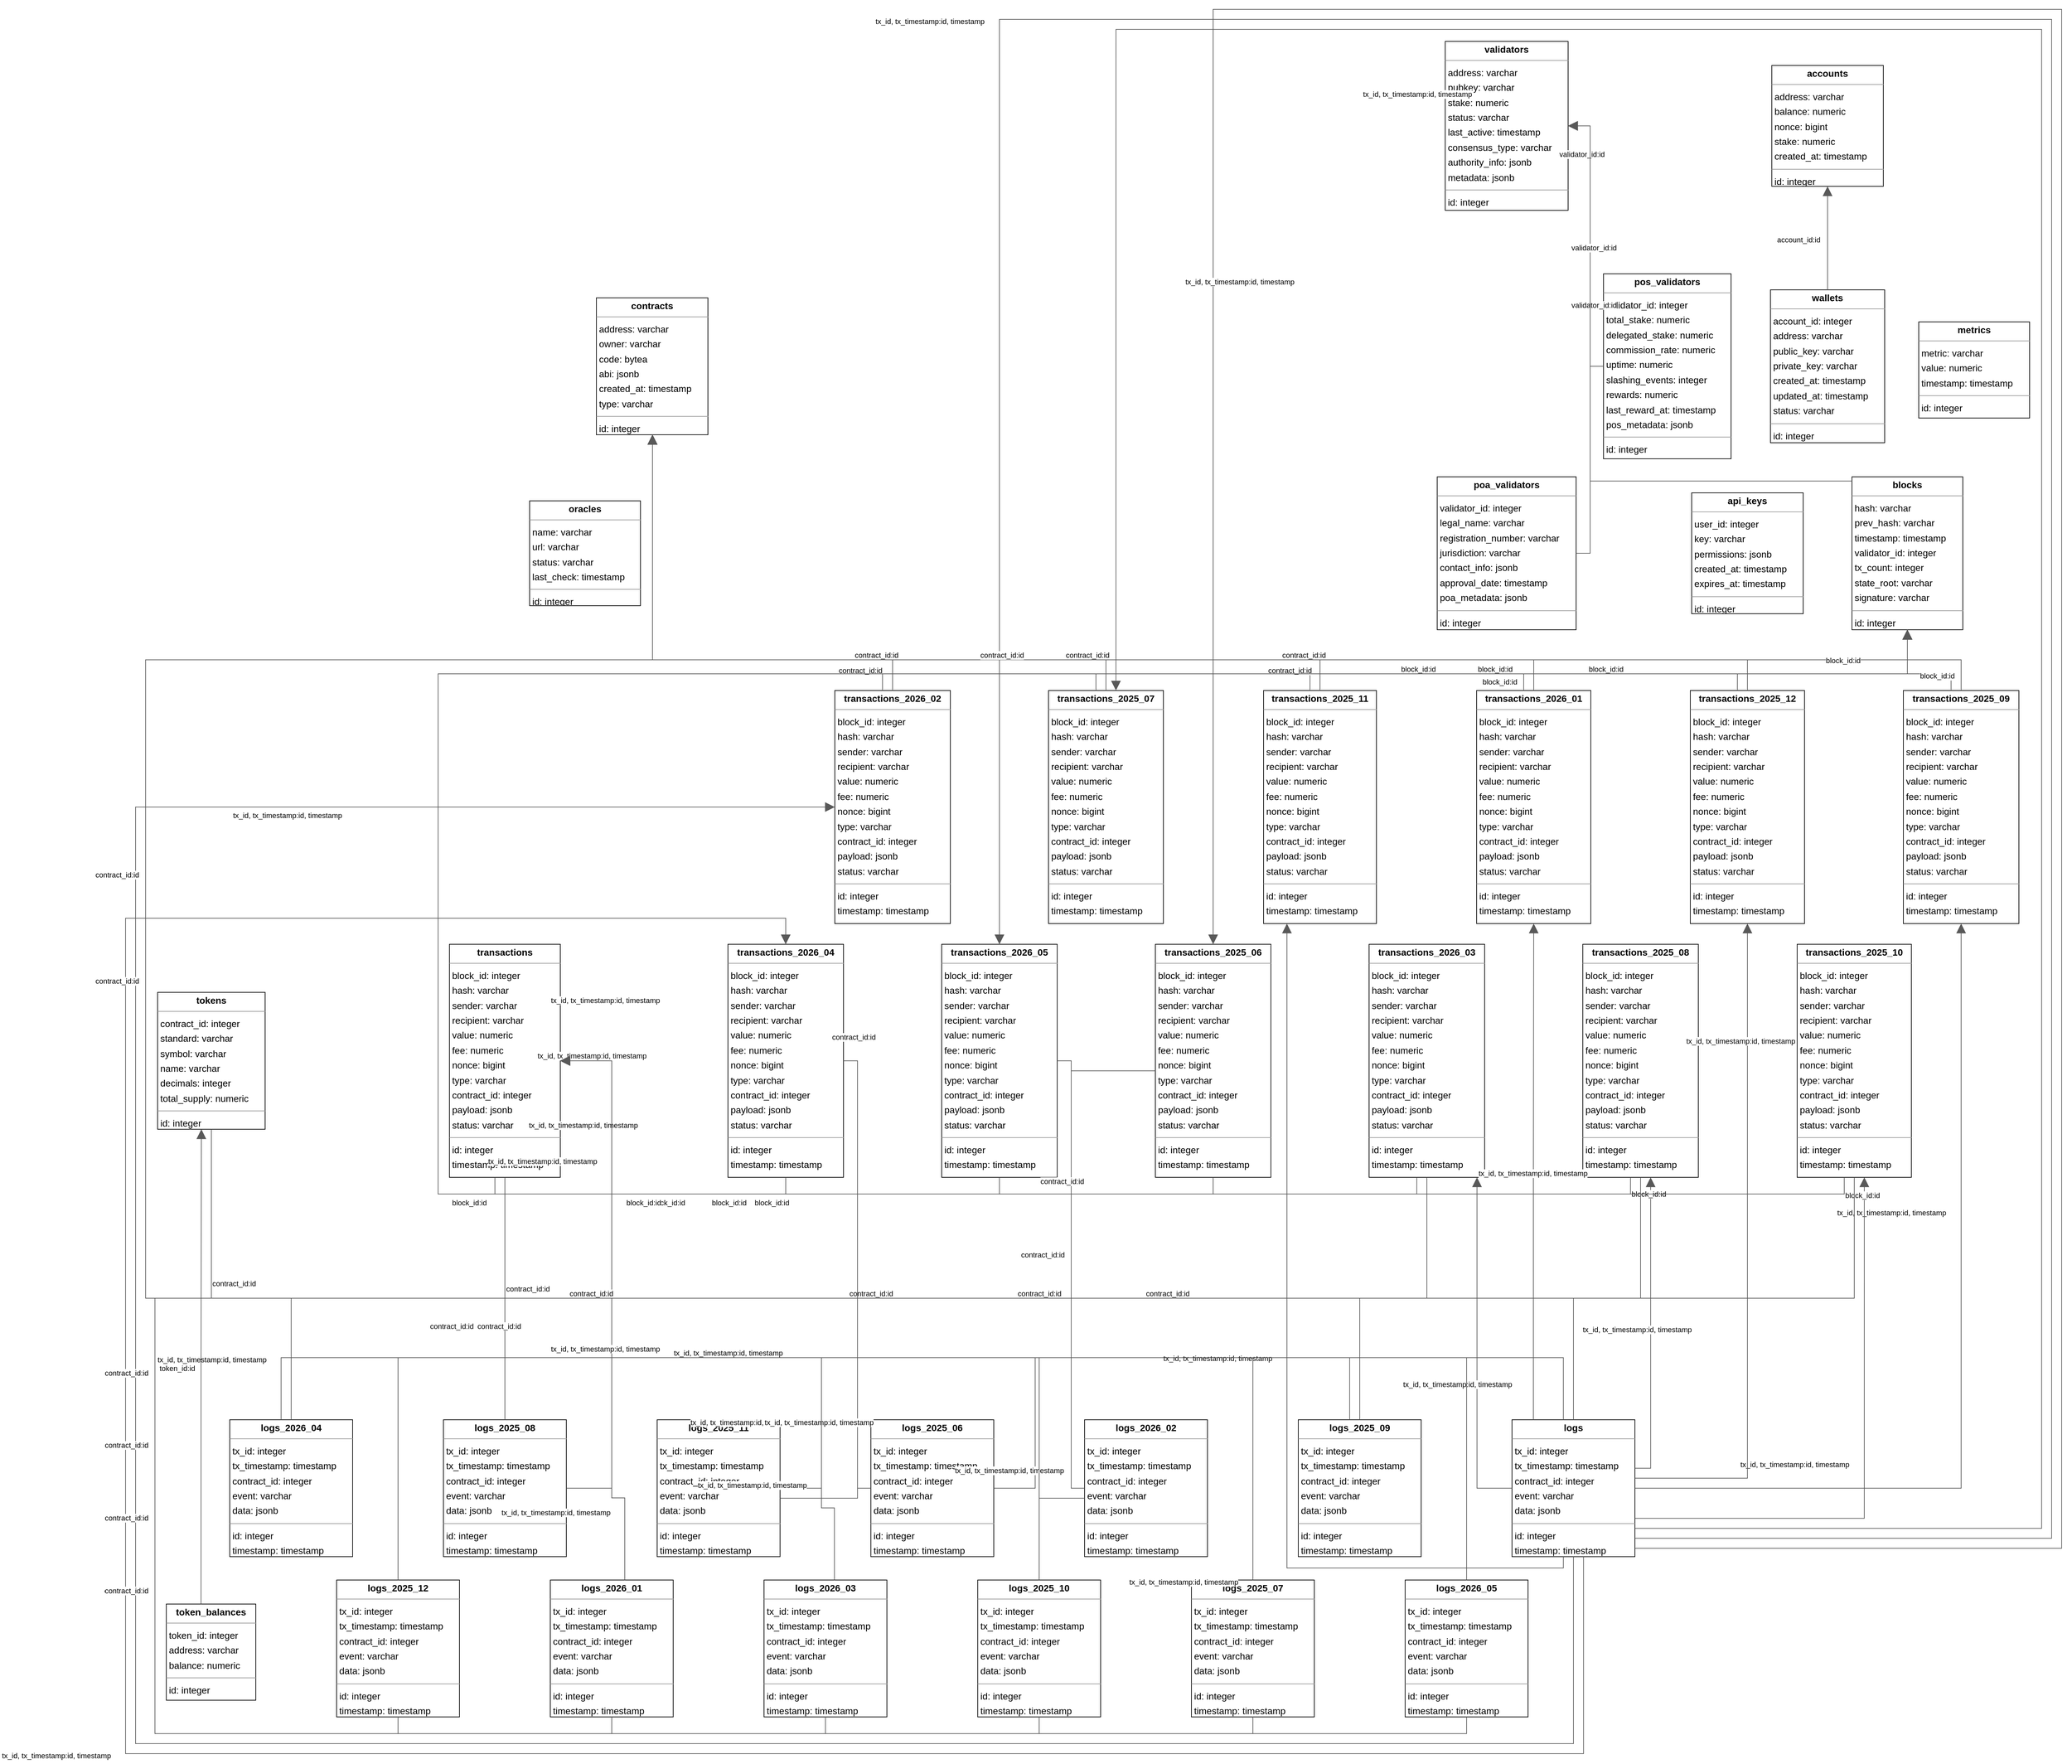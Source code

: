 <mxGraphModel dx="0" dy="0" grid="1" gridSize="10" guides="1" tooltips="1" connect="1" arrows="1" fold="1" page="0" pageScale="1" background="none" math="0" shadow="0">
  <root>
    <mxCell id="0" />
    <mxCell id="1" parent="0" />
    <mxCell id="node30" parent="1" vertex="1" value="&lt;p style=&quot;margin:0px;margin-top:4px;text-align:center;&quot;&gt;&lt;b&gt;accounts&lt;/b&gt;&lt;/p&gt;&lt;hr size=&quot;1&quot;/&gt;&lt;p style=&quot;margin:0 0 0 4px;line-height:1.6;&quot;&gt; address: varchar&lt;br/&gt; balance: numeric&lt;br/&gt; nonce: bigint&lt;br/&gt; stake: numeric&lt;br/&gt; created_at: timestamp&lt;/p&gt;&lt;hr size=&quot;1&quot;/&gt;&lt;p style=&quot;margin:0 0 0 4px;line-height:1.6;&quot;&gt; id: integer&lt;/p&gt;" style="verticalAlign=top;align=left;overflow=fill;fontSize=14;fontFamily=Helvetica;html=1;rounded=0;shadow=0;comic=0;labelBackgroundColor=none;strokeWidth=1;">
      <mxGeometry x="2314" y="-138" width="167" height="181" as="geometry" />
    </mxCell>
    <mxCell id="node12" parent="1" vertex="1" value="&lt;p style=&quot;margin:0px;margin-top:4px;text-align:center;&quot;&gt;&lt;b&gt;api_keys&lt;/b&gt;&lt;/p&gt;&lt;hr size=&quot;1&quot;/&gt;&lt;p style=&quot;margin:0 0 0 4px;line-height:1.6;&quot;&gt; user_id: integer&lt;br/&gt; key: varchar&lt;br/&gt; permissions: jsonb&lt;br/&gt; created_at: timestamp&lt;br/&gt; expires_at: timestamp&lt;/p&gt;&lt;hr size=&quot;1&quot;/&gt;&lt;p style=&quot;margin:0 0 0 4px;line-height:1.6;&quot;&gt; id: integer&lt;/p&gt;" style="verticalAlign=top;align=left;overflow=fill;fontSize=14;fontFamily=Helvetica;html=1;rounded=0;shadow=0;comic=0;labelBackgroundColor=none;strokeWidth=1;">
      <mxGeometry x="2194" y="502" width="167" height="181" as="geometry" />
    </mxCell>
    <mxCell id="node7" parent="1" vertex="1" value="&lt;p style=&quot;margin:0px;margin-top:4px;text-align:center;&quot;&gt;&lt;b&gt;blocks&lt;/b&gt;&lt;/p&gt;&lt;hr size=&quot;1&quot;/&gt;&lt;p style=&quot;margin:0 0 0 4px;line-height:1.6;&quot;&gt; hash: varchar&lt;br/&gt; prev_hash: varchar&lt;br/&gt; timestamp: timestamp&lt;br/&gt; validator_id: integer&lt;br/&gt; tx_count: integer&lt;br/&gt; state_root: varchar&lt;br/&gt; signature: varchar&lt;/p&gt;&lt;hr size=&quot;1&quot;/&gt;&lt;p style=&quot;margin:0 0 0 4px;line-height:1.6;&quot;&gt; id: integer&lt;/p&gt;" style="verticalAlign=top;align=left;overflow=fill;fontSize=14;fontFamily=Helvetica;html=1;rounded=0;shadow=0;comic=0;labelBackgroundColor=none;strokeWidth=1;">
      <mxGeometry x="2434" y="478" width="166" height="229" as="geometry" />
    </mxCell>
    <mxCell id="node5" parent="1" vertex="1" value="&lt;p style=&quot;margin:0px;margin-top:4px;text-align:center;&quot;&gt;&lt;b&gt;contracts&lt;/b&gt;&lt;/p&gt;&lt;hr size=&quot;1&quot;/&gt;&lt;p style=&quot;margin:0 0 0 4px;line-height:1.6;&quot;&gt; address: varchar&lt;br/&gt; owner: varchar&lt;br/&gt; code: bytea&lt;br/&gt; abi: jsonb&lt;br/&gt; created_at: timestamp&lt;br/&gt; type: varchar&lt;/p&gt;&lt;hr size=&quot;1&quot;/&gt;&lt;p style=&quot;margin:0 0 0 4px;line-height:1.6;&quot;&gt; id: integer&lt;/p&gt;" style="verticalAlign=top;align=left;overflow=fill;fontSize=14;fontFamily=Helvetica;html=1;rounded=0;shadow=0;comic=0;labelBackgroundColor=none;strokeWidth=1;">
      <mxGeometry x="554" y="210" width="167" height="205" as="geometry" />
    </mxCell>
    <mxCell id="node17" parent="1" vertex="1" value="&lt;p style=&quot;margin:0px;margin-top:4px;text-align:center;&quot;&gt;&lt;b&gt;logs&lt;/b&gt;&lt;/p&gt;&lt;hr size=&quot;1&quot;/&gt;&lt;p style=&quot;margin:0 0 0 4px;line-height:1.6;&quot;&gt; tx_id: integer&lt;br/&gt; tx_timestamp: timestamp&lt;br/&gt; contract_id: integer&lt;br/&gt; event: varchar&lt;br/&gt; data: jsonb&lt;/p&gt;&lt;hr size=&quot;1&quot;/&gt;&lt;p style=&quot;margin:0 0 0 4px;line-height:1.6;&quot;&gt; id: integer&lt;br/&gt; timestamp: timestamp&lt;/p&gt;" style="verticalAlign=top;align=left;overflow=fill;fontSize=14;fontFamily=Helvetica;html=1;rounded=0;shadow=0;comic=0;labelBackgroundColor=none;strokeWidth=1;">
      <mxGeometry x="1925" y="1890" width="184" height="205" as="geometry" />
    </mxCell>
    <mxCell id="node18" parent="1" vertex="1" value="&lt;p style=&quot;margin:0px;margin-top:4px;text-align:center;&quot;&gt;&lt;b&gt;logs_2025_06&lt;/b&gt;&lt;/p&gt;&lt;hr size=&quot;1&quot;/&gt;&lt;p style=&quot;margin:0 0 0 4px;line-height:1.6;&quot;&gt; tx_id: integer&lt;br/&gt; tx_timestamp: timestamp&lt;br/&gt; contract_id: integer&lt;br/&gt; event: varchar&lt;br/&gt; data: jsonb&lt;/p&gt;&lt;hr size=&quot;1&quot;/&gt;&lt;p style=&quot;margin:0 0 0 4px;line-height:1.6;&quot;&gt; id: integer&lt;br/&gt; timestamp: timestamp&lt;/p&gt;" style="verticalAlign=top;align=left;overflow=fill;fontSize=14;fontFamily=Helvetica;html=1;rounded=0;shadow=0;comic=0;labelBackgroundColor=none;strokeWidth=1;">
      <mxGeometry x="965" y="1890" width="184" height="205" as="geometry" />
    </mxCell>
    <mxCell id="node24" parent="1" vertex="1" value="&lt;p style=&quot;margin:0px;margin-top:4px;text-align:center;&quot;&gt;&lt;b&gt;logs_2025_07&lt;/b&gt;&lt;/p&gt;&lt;hr size=&quot;1&quot;/&gt;&lt;p style=&quot;margin:0 0 0 4px;line-height:1.6;&quot;&gt; tx_id: integer&lt;br/&gt; tx_timestamp: timestamp&lt;br/&gt; contract_id: integer&lt;br/&gt; event: varchar&lt;br/&gt; data: jsonb&lt;/p&gt;&lt;hr size=&quot;1&quot;/&gt;&lt;p style=&quot;margin:0 0 0 4px;line-height:1.6;&quot;&gt; id: integer&lt;br/&gt; timestamp: timestamp&lt;/p&gt;" style="verticalAlign=top;align=left;overflow=fill;fontSize=14;fontFamily=Helvetica;html=1;rounded=0;shadow=0;comic=0;labelBackgroundColor=none;strokeWidth=1;">
      <mxGeometry x="1445" y="2130" width="184" height="205" as="geometry" />
    </mxCell>
    <mxCell id="node14" parent="1" vertex="1" value="&lt;p style=&quot;margin:0px;margin-top:4px;text-align:center;&quot;&gt;&lt;b&gt;logs_2025_08&lt;/b&gt;&lt;/p&gt;&lt;hr size=&quot;1&quot;/&gt;&lt;p style=&quot;margin:0 0 0 4px;line-height:1.6;&quot;&gt; tx_id: integer&lt;br/&gt; tx_timestamp: timestamp&lt;br/&gt; contract_id: integer&lt;br/&gt; event: varchar&lt;br/&gt; data: jsonb&lt;/p&gt;&lt;hr size=&quot;1&quot;/&gt;&lt;p style=&quot;margin:0 0 0 4px;line-height:1.6;&quot;&gt; id: integer&lt;br/&gt; timestamp: timestamp&lt;/p&gt;" style="verticalAlign=top;align=left;overflow=fill;fontSize=14;fontFamily=Helvetica;html=1;rounded=0;shadow=0;comic=0;labelBackgroundColor=none;strokeWidth=1;">
      <mxGeometry x="325" y="1890" width="184" height="205" as="geometry" />
    </mxCell>
    <mxCell id="node8" parent="1" vertex="1" value="&lt;p style=&quot;margin:0px;margin-top:4px;text-align:center;&quot;&gt;&lt;b&gt;logs_2025_09&lt;/b&gt;&lt;/p&gt;&lt;hr size=&quot;1&quot;/&gt;&lt;p style=&quot;margin:0 0 0 4px;line-height:1.6;&quot;&gt; tx_id: integer&lt;br/&gt; tx_timestamp: timestamp&lt;br/&gt; contract_id: integer&lt;br/&gt; event: varchar&lt;br/&gt; data: jsonb&lt;/p&gt;&lt;hr size=&quot;1&quot;/&gt;&lt;p style=&quot;margin:0 0 0 4px;line-height:1.6;&quot;&gt; id: integer&lt;br/&gt; timestamp: timestamp&lt;/p&gt;" style="verticalAlign=top;align=left;overflow=fill;fontSize=14;fontFamily=Helvetica;html=1;rounded=0;shadow=0;comic=0;labelBackgroundColor=none;strokeWidth=1;">
      <mxGeometry x="1605" y="1890" width="184" height="205" as="geometry" />
    </mxCell>
    <mxCell id="node28" parent="1" vertex="1" value="&lt;p style=&quot;margin:0px;margin-top:4px;text-align:center;&quot;&gt;&lt;b&gt;logs_2025_10&lt;/b&gt;&lt;/p&gt;&lt;hr size=&quot;1&quot;/&gt;&lt;p style=&quot;margin:0 0 0 4px;line-height:1.6;&quot;&gt; tx_id: integer&lt;br/&gt; tx_timestamp: timestamp&lt;br/&gt; contract_id: integer&lt;br/&gt; event: varchar&lt;br/&gt; data: jsonb&lt;/p&gt;&lt;hr size=&quot;1&quot;/&gt;&lt;p style=&quot;margin:0 0 0 4px;line-height:1.6;&quot;&gt; id: integer&lt;br/&gt; timestamp: timestamp&lt;/p&gt;" style="verticalAlign=top;align=left;overflow=fill;fontSize=14;fontFamily=Helvetica;html=1;rounded=0;shadow=0;comic=0;labelBackgroundColor=none;strokeWidth=1;">
      <mxGeometry x="1125" y="2130" width="184" height="205" as="geometry" />
    </mxCell>
    <mxCell id="node4" parent="1" vertex="1" value="&lt;p style=&quot;margin:0px;margin-top:4px;text-align:center;&quot;&gt;&lt;b&gt;logs_2025_11&lt;/b&gt;&lt;/p&gt;&lt;hr size=&quot;1&quot;/&gt;&lt;p style=&quot;margin:0 0 0 4px;line-height:1.6;&quot;&gt; tx_id: integer&lt;br/&gt; tx_timestamp: timestamp&lt;br/&gt; contract_id: integer&lt;br/&gt; event: varchar&lt;br/&gt; data: jsonb&lt;/p&gt;&lt;hr size=&quot;1&quot;/&gt;&lt;p style=&quot;margin:0 0 0 4px;line-height:1.6;&quot;&gt; id: integer&lt;br/&gt; timestamp: timestamp&lt;/p&gt;" style="verticalAlign=top;align=left;overflow=fill;fontSize=14;fontFamily=Helvetica;html=1;rounded=0;shadow=0;comic=0;labelBackgroundColor=none;strokeWidth=1;">
      <mxGeometry x="645" y="1890" width="184" height="205" as="geometry" />
    </mxCell>
    <mxCell id="node35" parent="1" vertex="1" value="&lt;p style=&quot;margin:0px;margin-top:4px;text-align:center;&quot;&gt;&lt;b&gt;logs_2025_12&lt;/b&gt;&lt;/p&gt;&lt;hr size=&quot;1&quot;/&gt;&lt;p style=&quot;margin:0 0 0 4px;line-height:1.6;&quot;&gt; tx_id: integer&lt;br/&gt; tx_timestamp: timestamp&lt;br/&gt; contract_id: integer&lt;br/&gt; event: varchar&lt;br/&gt; data: jsonb&lt;/p&gt;&lt;hr size=&quot;1&quot;/&gt;&lt;p style=&quot;margin:0 0 0 4px;line-height:1.6;&quot;&gt; id: integer&lt;br/&gt; timestamp: timestamp&lt;/p&gt;" style="verticalAlign=top;align=left;overflow=fill;fontSize=14;fontFamily=Helvetica;html=1;rounded=0;shadow=0;comic=0;labelBackgroundColor=none;strokeWidth=1;">
      <mxGeometry x="165" y="2130" width="184" height="205" as="geometry" />
    </mxCell>
    <mxCell id="node29" parent="1" vertex="1" value="&lt;p style=&quot;margin:0px;margin-top:4px;text-align:center;&quot;&gt;&lt;b&gt;logs_2026_01&lt;/b&gt;&lt;/p&gt;&lt;hr size=&quot;1&quot;/&gt;&lt;p style=&quot;margin:0 0 0 4px;line-height:1.6;&quot;&gt; tx_id: integer&lt;br/&gt; tx_timestamp: timestamp&lt;br/&gt; contract_id: integer&lt;br/&gt; event: varchar&lt;br/&gt; data: jsonb&lt;/p&gt;&lt;hr size=&quot;1&quot;/&gt;&lt;p style=&quot;margin:0 0 0 4px;line-height:1.6;&quot;&gt; id: integer&lt;br/&gt; timestamp: timestamp&lt;/p&gt;" style="verticalAlign=top;align=left;overflow=fill;fontSize=14;fontFamily=Helvetica;html=1;rounded=0;shadow=0;comic=0;labelBackgroundColor=none;strokeWidth=1;">
      <mxGeometry x="485" y="2130" width="184" height="205" as="geometry" />
    </mxCell>
    <mxCell id="node3" parent="1" vertex="1" value="&lt;p style=&quot;margin:0px;margin-top:4px;text-align:center;&quot;&gt;&lt;b&gt;logs_2026_02&lt;/b&gt;&lt;/p&gt;&lt;hr size=&quot;1&quot;/&gt;&lt;p style=&quot;margin:0 0 0 4px;line-height:1.6;&quot;&gt; tx_id: integer&lt;br/&gt; tx_timestamp: timestamp&lt;br/&gt; contract_id: integer&lt;br/&gt; event: varchar&lt;br/&gt; data: jsonb&lt;/p&gt;&lt;hr size=&quot;1&quot;/&gt;&lt;p style=&quot;margin:0 0 0 4px;line-height:1.6;&quot;&gt; id: integer&lt;br/&gt; timestamp: timestamp&lt;/p&gt;" style="verticalAlign=top;align=left;overflow=fill;fontSize=14;fontFamily=Helvetica;html=1;rounded=0;shadow=0;comic=0;labelBackgroundColor=none;strokeWidth=1;">
      <mxGeometry x="1285" y="1890" width="184" height="205" as="geometry" />
    </mxCell>
    <mxCell id="node16" parent="1" vertex="1" value="&lt;p style=&quot;margin:0px;margin-top:4px;text-align:center;&quot;&gt;&lt;b&gt;logs_2026_03&lt;/b&gt;&lt;/p&gt;&lt;hr size=&quot;1&quot;/&gt;&lt;p style=&quot;margin:0 0 0 4px;line-height:1.6;&quot;&gt; tx_id: integer&lt;br/&gt; tx_timestamp: timestamp&lt;br/&gt; contract_id: integer&lt;br/&gt; event: varchar&lt;br/&gt; data: jsonb&lt;/p&gt;&lt;hr size=&quot;1&quot;/&gt;&lt;p style=&quot;margin:0 0 0 4px;line-height:1.6;&quot;&gt; id: integer&lt;br/&gt; timestamp: timestamp&lt;/p&gt;" style="verticalAlign=top;align=left;overflow=fill;fontSize=14;fontFamily=Helvetica;html=1;rounded=0;shadow=0;comic=0;labelBackgroundColor=none;strokeWidth=1;">
      <mxGeometry x="805" y="2130" width="184" height="205" as="geometry" />
    </mxCell>
    <mxCell id="node26" parent="1" vertex="1" value="&lt;p style=&quot;margin:0px;margin-top:4px;text-align:center;&quot;&gt;&lt;b&gt;logs_2026_04&lt;/b&gt;&lt;/p&gt;&lt;hr size=&quot;1&quot;/&gt;&lt;p style=&quot;margin:0 0 0 4px;line-height:1.6;&quot;&gt; tx_id: integer&lt;br/&gt; tx_timestamp: timestamp&lt;br/&gt; contract_id: integer&lt;br/&gt; event: varchar&lt;br/&gt; data: jsonb&lt;/p&gt;&lt;hr size=&quot;1&quot;/&gt;&lt;p style=&quot;margin:0 0 0 4px;line-height:1.6;&quot;&gt; id: integer&lt;br/&gt; timestamp: timestamp&lt;/p&gt;" style="verticalAlign=top;align=left;overflow=fill;fontSize=14;fontFamily=Helvetica;html=1;rounded=0;shadow=0;comic=0;labelBackgroundColor=none;strokeWidth=1;">
      <mxGeometry x="5" y="1890" width="184" height="205" as="geometry" />
    </mxCell>
    <mxCell id="node23" parent="1" vertex="1" value="&lt;p style=&quot;margin:0px;margin-top:4px;text-align:center;&quot;&gt;&lt;b&gt;logs_2026_05&lt;/b&gt;&lt;/p&gt;&lt;hr size=&quot;1&quot;/&gt;&lt;p style=&quot;margin:0 0 0 4px;line-height:1.6;&quot;&gt; tx_id: integer&lt;br/&gt; tx_timestamp: timestamp&lt;br/&gt; contract_id: integer&lt;br/&gt; event: varchar&lt;br/&gt; data: jsonb&lt;/p&gt;&lt;hr size=&quot;1&quot;/&gt;&lt;p style=&quot;margin:0 0 0 4px;line-height:1.6;&quot;&gt; id: integer&lt;br/&gt; timestamp: timestamp&lt;/p&gt;" style="verticalAlign=top;align=left;overflow=fill;fontSize=14;fontFamily=Helvetica;html=1;rounded=0;shadow=0;comic=0;labelBackgroundColor=none;strokeWidth=1;">
      <mxGeometry x="1765" y="2130" width="184" height="205" as="geometry" />
    </mxCell>
    <mxCell id="node37" parent="1" vertex="1" value="&lt;p style=&quot;margin:0px;margin-top:4px;text-align:center;&quot;&gt;&lt;b&gt;metrics&lt;/b&gt;&lt;/p&gt;&lt;hr size=&quot;1&quot;/&gt;&lt;p style=&quot;margin:0 0 0 4px;line-height:1.6;&quot;&gt; metric: varchar&lt;br/&gt; value: numeric&lt;br/&gt; timestamp: timestamp&lt;/p&gt;&lt;hr size=&quot;1&quot;/&gt;&lt;p style=&quot;margin:0 0 0 4px;line-height:1.6;&quot;&gt; id: integer&lt;/p&gt;" style="verticalAlign=top;align=left;overflow=fill;fontSize=14;fontFamily=Helvetica;html=1;rounded=0;shadow=0;comic=0;labelBackgroundColor=none;strokeWidth=1;">
      <mxGeometry x="2534" y="246" width="166" height="144" as="geometry" />
    </mxCell>
    <mxCell id="node33" parent="1" vertex="1" value="&lt;p style=&quot;margin:0px;margin-top:4px;text-align:center;&quot;&gt;&lt;b&gt;oracles&lt;/b&gt;&lt;/p&gt;&lt;hr size=&quot;1&quot;/&gt;&lt;p style=&quot;margin:0 0 0 4px;line-height:1.6;&quot;&gt; name: varchar&lt;br/&gt; url: varchar&lt;br/&gt; status: varchar&lt;br/&gt; last_check: timestamp&lt;/p&gt;&lt;hr size=&quot;1&quot;/&gt;&lt;p style=&quot;margin:0 0 0 4px;line-height:1.6;&quot;&gt; id: integer&lt;/p&gt;" style="verticalAlign=top;align=left;overflow=fill;fontSize=14;fontFamily=Helvetica;html=1;rounded=0;shadow=0;comic=0;labelBackgroundColor=none;strokeWidth=1;">
      <mxGeometry x="454" y="514" width="166" height="157" as="geometry" />
    </mxCell>
    <mxCell id="node31" parent="1" vertex="1" value="&lt;p style=&quot;margin:0px;margin-top:4px;text-align:center;&quot;&gt;&lt;b&gt;poa_validators&lt;/b&gt;&lt;/p&gt;&lt;hr size=&quot;1&quot;/&gt;&lt;p style=&quot;margin:0 0 0 4px;line-height:1.6;&quot;&gt; validator_id: integer&lt;br/&gt; legal_name: varchar&lt;br/&gt; registration_number: varchar&lt;br/&gt; jurisdiction: varchar&lt;br/&gt; contact_info: jsonb&lt;br/&gt; approval_date: timestamp&lt;br/&gt; poa_metadata: jsonb&lt;/p&gt;&lt;hr size=&quot;1&quot;/&gt;&lt;p style=&quot;margin:0 0 0 4px;line-height:1.6;&quot;&gt; id: integer&lt;/p&gt;" style="verticalAlign=top;align=left;overflow=fill;fontSize=14;fontFamily=Helvetica;html=1;rounded=0;shadow=0;comic=0;labelBackgroundColor=none;strokeWidth=1;">
      <mxGeometry x="1813" y="478" width="208" height="229" as="geometry" />
    </mxCell>
    <mxCell id="node19" parent="1" vertex="1" value="&lt;p style=&quot;margin:0px;margin-top:4px;text-align:center;&quot;&gt;&lt;b&gt;pos_validators&lt;/b&gt;&lt;/p&gt;&lt;hr size=&quot;1&quot;/&gt;&lt;p style=&quot;margin:0 0 0 4px;line-height:1.6;&quot;&gt; validator_id: integer&lt;br/&gt; total_stake: numeric&lt;br/&gt; delegated_stake: numeric&lt;br/&gt; commission_rate: numeric&lt;br/&gt; uptime: numeric&lt;br/&gt; slashing_events: integer&lt;br/&gt; rewards: numeric&lt;br/&gt; last_reward_at: timestamp&lt;br/&gt; pos_metadata: jsonb&lt;/p&gt;&lt;hr size=&quot;1&quot;/&gt;&lt;p style=&quot;margin:0 0 0 4px;line-height:1.6;&quot;&gt; id: integer&lt;/p&gt;" style="verticalAlign=top;align=left;overflow=fill;fontSize=14;fontFamily=Helvetica;html=1;rounded=0;shadow=0;comic=0;labelBackgroundColor=none;strokeWidth=1;">
      <mxGeometry x="2062" y="174" width="191" height="277" as="geometry" />
    </mxCell>
    <mxCell id="node9" parent="1" vertex="1" value="&lt;p style=&quot;margin:0px;margin-top:4px;text-align:center;&quot;&gt;&lt;b&gt;token_balances&lt;/b&gt;&lt;/p&gt;&lt;hr size=&quot;1&quot;/&gt;&lt;p style=&quot;margin:0 0 0 4px;line-height:1.6;&quot;&gt; token_id: integer&lt;br/&gt; address: varchar&lt;br/&gt; balance: numeric&lt;/p&gt;&lt;hr size=&quot;1&quot;/&gt;&lt;p style=&quot;margin:0 0 0 4px;line-height:1.6;&quot;&gt; id: integer&lt;/p&gt;" style="verticalAlign=top;align=left;overflow=fill;fontSize=14;fontFamily=Helvetica;html=1;rounded=0;shadow=0;comic=0;labelBackgroundColor=none;strokeWidth=1;">
      <mxGeometry x="-90" y="2166" width="134" height="144" as="geometry" />
    </mxCell>
    <mxCell id="node0" parent="1" vertex="1" value="&lt;p style=&quot;margin:0px;margin-top:4px;text-align:center;&quot;&gt;&lt;b&gt;tokens&lt;/b&gt;&lt;/p&gt;&lt;hr size=&quot;1&quot;/&gt;&lt;p style=&quot;margin:0 0 0 4px;line-height:1.6;&quot;&gt; contract_id: integer&lt;br/&gt; standard: varchar&lt;br/&gt; symbol: varchar&lt;br/&gt; name: varchar&lt;br/&gt; decimals: integer&lt;br/&gt; total_supply: numeric&lt;/p&gt;&lt;hr size=&quot;1&quot;/&gt;&lt;p style=&quot;margin:0 0 0 4px;line-height:1.6;&quot;&gt; id: integer&lt;/p&gt;" style="verticalAlign=top;align=left;overflow=fill;fontSize=14;fontFamily=Helvetica;html=1;rounded=0;shadow=0;comic=0;labelBackgroundColor=none;strokeWidth=1;">
      <mxGeometry x="-103" y="1250" width="161" height="205" as="geometry" />
    </mxCell>
    <mxCell id="node11" parent="1" vertex="1" value="&lt;p style=&quot;margin:0px;margin-top:4px;text-align:center;&quot;&gt;&lt;b&gt;transactions&lt;/b&gt;&lt;/p&gt;&lt;hr size=&quot;1&quot;/&gt;&lt;p style=&quot;margin:0 0 0 4px;line-height:1.6;&quot;&gt; block_id: integer&lt;br/&gt; hash: varchar&lt;br/&gt; sender: varchar&lt;br/&gt; recipient: varchar&lt;br/&gt; value: numeric&lt;br/&gt; fee: numeric&lt;br/&gt; nonce: bigint&lt;br/&gt; type: varchar&lt;br/&gt; contract_id: integer&lt;br/&gt; payload: jsonb&lt;br/&gt; status: varchar&lt;/p&gt;&lt;hr size=&quot;1&quot;/&gt;&lt;p style=&quot;margin:0 0 0 4px;line-height:1.6;&quot;&gt; id: integer&lt;br/&gt; timestamp: timestamp&lt;/p&gt;" style="verticalAlign=top;align=left;overflow=fill;fontSize=14;fontFamily=Helvetica;html=1;rounded=0;shadow=0;comic=0;labelBackgroundColor=none;strokeWidth=1;">
      <mxGeometry x="334" y="1178" width="166" height="349" as="geometry" />
    </mxCell>
    <mxCell id="node36" parent="1" vertex="1" value="&lt;p style=&quot;margin:0px;margin-top:4px;text-align:center;&quot;&gt;&lt;b&gt;transactions_2025_06&lt;/b&gt;&lt;/p&gt;&lt;hr size=&quot;1&quot;/&gt;&lt;p style=&quot;margin:0 0 0 4px;line-height:1.6;&quot;&gt; block_id: integer&lt;br/&gt; hash: varchar&lt;br/&gt; sender: varchar&lt;br/&gt; recipient: varchar&lt;br/&gt; value: numeric&lt;br/&gt; fee: numeric&lt;br/&gt; nonce: bigint&lt;br/&gt; type: varchar&lt;br/&gt; contract_id: integer&lt;br/&gt; payload: jsonb&lt;br/&gt; status: varchar&lt;/p&gt;&lt;hr size=&quot;1&quot;/&gt;&lt;p style=&quot;margin:0 0 0 4px;line-height:1.6;&quot;&gt; id: integer&lt;br/&gt; timestamp: timestamp&lt;/p&gt;" style="verticalAlign=top;align=left;overflow=fill;fontSize=14;fontFamily=Helvetica;html=1;rounded=0;shadow=0;comic=0;labelBackgroundColor=none;strokeWidth=1;">
      <mxGeometry x="1391" y="1178" width="173" height="349" as="geometry" />
    </mxCell>
    <mxCell id="node25" parent="1" vertex="1" value="&lt;p style=&quot;margin:0px;margin-top:4px;text-align:center;&quot;&gt;&lt;b&gt;transactions_2025_07&lt;/b&gt;&lt;/p&gt;&lt;hr size=&quot;1&quot;/&gt;&lt;p style=&quot;margin:0 0 0 4px;line-height:1.6;&quot;&gt; block_id: integer&lt;br/&gt; hash: varchar&lt;br/&gt; sender: varchar&lt;br/&gt; recipient: varchar&lt;br/&gt; value: numeric&lt;br/&gt; fee: numeric&lt;br/&gt; nonce: bigint&lt;br/&gt; type: varchar&lt;br/&gt; contract_id: integer&lt;br/&gt; payload: jsonb&lt;br/&gt; status: varchar&lt;/p&gt;&lt;hr size=&quot;1&quot;/&gt;&lt;p style=&quot;margin:0 0 0 4px;line-height:1.6;&quot;&gt; id: integer&lt;br/&gt; timestamp: timestamp&lt;/p&gt;" style="verticalAlign=top;align=left;overflow=fill;fontSize=14;fontFamily=Helvetica;html=1;rounded=0;shadow=0;comic=0;labelBackgroundColor=none;strokeWidth=1;">
      <mxGeometry x="1231" y="798" width="172" height="349" as="geometry" />
    </mxCell>
    <mxCell id="node2" parent="1" vertex="1" value="&lt;p style=&quot;margin:0px;margin-top:4px;text-align:center;&quot;&gt;&lt;b&gt;transactions_2025_08&lt;/b&gt;&lt;/p&gt;&lt;hr size=&quot;1&quot;/&gt;&lt;p style=&quot;margin:0 0 0 4px;line-height:1.6;&quot;&gt; block_id: integer&lt;br/&gt; hash: varchar&lt;br/&gt; sender: varchar&lt;br/&gt; recipient: varchar&lt;br/&gt; value: numeric&lt;br/&gt; fee: numeric&lt;br/&gt; nonce: bigint&lt;br/&gt; type: varchar&lt;br/&gt; contract_id: integer&lt;br/&gt; payload: jsonb&lt;br/&gt; status: varchar&lt;/p&gt;&lt;hr size=&quot;1&quot;/&gt;&lt;p style=&quot;margin:0 0 0 4px;line-height:1.6;&quot;&gt; id: integer&lt;br/&gt; timestamp: timestamp&lt;/p&gt;" style="verticalAlign=top;align=left;overflow=fill;fontSize=14;fontFamily=Helvetica;html=1;rounded=0;shadow=0;comic=0;labelBackgroundColor=none;strokeWidth=1;">
      <mxGeometry x="2031" y="1178" width="173" height="349" as="geometry" />
    </mxCell>
    <mxCell id="node6" parent="1" vertex="1" value="&lt;p style=&quot;margin:0px;margin-top:4px;text-align:center;&quot;&gt;&lt;b&gt;transactions_2025_09&lt;/b&gt;&lt;/p&gt;&lt;hr size=&quot;1&quot;/&gt;&lt;p style=&quot;margin:0 0 0 4px;line-height:1.6;&quot;&gt; block_id: integer&lt;br/&gt; hash: varchar&lt;br/&gt; sender: varchar&lt;br/&gt; recipient: varchar&lt;br/&gt; value: numeric&lt;br/&gt; fee: numeric&lt;br/&gt; nonce: bigint&lt;br/&gt; type: varchar&lt;br/&gt; contract_id: integer&lt;br/&gt; payload: jsonb&lt;br/&gt; status: varchar&lt;/p&gt;&lt;hr size=&quot;1&quot;/&gt;&lt;p style=&quot;margin:0 0 0 4px;line-height:1.6;&quot;&gt; id: integer&lt;br/&gt; timestamp: timestamp&lt;/p&gt;" style="verticalAlign=top;align=left;overflow=fill;fontSize=14;fontFamily=Helvetica;html=1;rounded=0;shadow=0;comic=0;labelBackgroundColor=none;strokeWidth=1;">
      <mxGeometry x="2511" y="798" width="173" height="349" as="geometry" />
    </mxCell>
    <mxCell id="node13" parent="1" vertex="1" value="&lt;p style=&quot;margin:0px;margin-top:4px;text-align:center;&quot;&gt;&lt;b&gt;transactions_2025_10&lt;/b&gt;&lt;/p&gt;&lt;hr size=&quot;1&quot;/&gt;&lt;p style=&quot;margin:0 0 0 4px;line-height:1.6;&quot;&gt; block_id: integer&lt;br/&gt; hash: varchar&lt;br/&gt; sender: varchar&lt;br/&gt; recipient: varchar&lt;br/&gt; value: numeric&lt;br/&gt; fee: numeric&lt;br/&gt; nonce: bigint&lt;br/&gt; type: varchar&lt;br/&gt; contract_id: integer&lt;br/&gt; payload: jsonb&lt;br/&gt; status: varchar&lt;/p&gt;&lt;hr size=&quot;1&quot;/&gt;&lt;p style=&quot;margin:0 0 0 4px;line-height:1.6;&quot;&gt; id: integer&lt;br/&gt; timestamp: timestamp&lt;/p&gt;" style="verticalAlign=top;align=left;overflow=fill;fontSize=14;fontFamily=Helvetica;html=1;rounded=0;shadow=0;comic=0;labelBackgroundColor=none;strokeWidth=1;">
      <mxGeometry x="2352" y="1178" width="171" height="349" as="geometry" />
    </mxCell>
    <mxCell id="node32" parent="1" vertex="1" value="&lt;p style=&quot;margin:0px;margin-top:4px;text-align:center;&quot;&gt;&lt;b&gt;transactions_2025_11&lt;/b&gt;&lt;/p&gt;&lt;hr size=&quot;1&quot;/&gt;&lt;p style=&quot;margin:0 0 0 4px;line-height:1.6;&quot;&gt; block_id: integer&lt;br/&gt; hash: varchar&lt;br/&gt; sender: varchar&lt;br/&gt; recipient: varchar&lt;br/&gt; value: numeric&lt;br/&gt; fee: numeric&lt;br/&gt; nonce: bigint&lt;br/&gt; type: varchar&lt;br/&gt; contract_id: integer&lt;br/&gt; payload: jsonb&lt;br/&gt; status: varchar&lt;/p&gt;&lt;hr size=&quot;1&quot;/&gt;&lt;p style=&quot;margin:0 0 0 4px;line-height:1.6;&quot;&gt; id: integer&lt;br/&gt; timestamp: timestamp&lt;/p&gt;" style="verticalAlign=top;align=left;overflow=fill;fontSize=14;fontFamily=Helvetica;html=1;rounded=0;shadow=0;comic=0;labelBackgroundColor=none;strokeWidth=1;">
      <mxGeometry x="1553" y="798" width="169" height="349" as="geometry" />
    </mxCell>
    <mxCell id="node21" parent="1" vertex="1" value="&lt;p style=&quot;margin:0px;margin-top:4px;text-align:center;&quot;&gt;&lt;b&gt;transactions_2025_12&lt;/b&gt;&lt;/p&gt;&lt;hr size=&quot;1&quot;/&gt;&lt;p style=&quot;margin:0 0 0 4px;line-height:1.6;&quot;&gt; block_id: integer&lt;br/&gt; hash: varchar&lt;br/&gt; sender: varchar&lt;br/&gt; recipient: varchar&lt;br/&gt; value: numeric&lt;br/&gt; fee: numeric&lt;br/&gt; nonce: bigint&lt;br/&gt; type: varchar&lt;br/&gt; contract_id: integer&lt;br/&gt; payload: jsonb&lt;br/&gt; status: varchar&lt;/p&gt;&lt;hr size=&quot;1&quot;/&gt;&lt;p style=&quot;margin:0 0 0 4px;line-height:1.6;&quot;&gt; id: integer&lt;br/&gt; timestamp: timestamp&lt;/p&gt;" style="verticalAlign=top;align=left;overflow=fill;fontSize=14;fontFamily=Helvetica;html=1;rounded=0;shadow=0;comic=0;labelBackgroundColor=none;strokeWidth=1;">
      <mxGeometry x="2192" y="798" width="171" height="349" as="geometry" />
    </mxCell>
    <mxCell id="node15" parent="1" vertex="1" value="&lt;p style=&quot;margin:0px;margin-top:4px;text-align:center;&quot;&gt;&lt;b&gt;transactions_2026_01&lt;/b&gt;&lt;/p&gt;&lt;hr size=&quot;1&quot;/&gt;&lt;p style=&quot;margin:0 0 0 4px;line-height:1.6;&quot;&gt; block_id: integer&lt;br/&gt; hash: varchar&lt;br/&gt; sender: varchar&lt;br/&gt; recipient: varchar&lt;br/&gt; value: numeric&lt;br/&gt; fee: numeric&lt;br/&gt; nonce: bigint&lt;br/&gt; type: varchar&lt;br/&gt; contract_id: integer&lt;br/&gt; payload: jsonb&lt;br/&gt; status: varchar&lt;/p&gt;&lt;hr size=&quot;1&quot;/&gt;&lt;p style=&quot;margin:0 0 0 4px;line-height:1.6;&quot;&gt; id: integer&lt;br/&gt; timestamp: timestamp&lt;/p&gt;" style="verticalAlign=top;align=left;overflow=fill;fontSize=14;fontFamily=Helvetica;html=1;rounded=0;shadow=0;comic=0;labelBackgroundColor=none;strokeWidth=1;">
      <mxGeometry x="1872" y="798" width="171" height="349" as="geometry" />
    </mxCell>
    <mxCell id="node1" parent="1" vertex="1" value="&lt;p style=&quot;margin:0px;margin-top:4px;text-align:center;&quot;&gt;&lt;b&gt;transactions_2026_02&lt;/b&gt;&lt;/p&gt;&lt;hr size=&quot;1&quot;/&gt;&lt;p style=&quot;margin:0 0 0 4px;line-height:1.6;&quot;&gt; block_id: integer&lt;br/&gt; hash: varchar&lt;br/&gt; sender: varchar&lt;br/&gt; recipient: varchar&lt;br/&gt; value: numeric&lt;br/&gt; fee: numeric&lt;br/&gt; nonce: bigint&lt;br/&gt; type: varchar&lt;br/&gt; contract_id: integer&lt;br/&gt; payload: jsonb&lt;br/&gt; status: varchar&lt;/p&gt;&lt;hr size=&quot;1&quot;/&gt;&lt;p style=&quot;margin:0 0 0 4px;line-height:1.6;&quot;&gt; id: integer&lt;br/&gt; timestamp: timestamp&lt;/p&gt;" style="verticalAlign=top;align=left;overflow=fill;fontSize=14;fontFamily=Helvetica;html=1;rounded=0;shadow=0;comic=0;labelBackgroundColor=none;strokeWidth=1;">
      <mxGeometry x="911" y="798" width="173" height="349" as="geometry" />
    </mxCell>
    <mxCell id="node22" parent="1" vertex="1" value="&lt;p style=&quot;margin:0px;margin-top:4px;text-align:center;&quot;&gt;&lt;b&gt;transactions_2026_03&lt;/b&gt;&lt;/p&gt;&lt;hr size=&quot;1&quot;/&gt;&lt;p style=&quot;margin:0 0 0 4px;line-height:1.6;&quot;&gt; block_id: integer&lt;br/&gt; hash: varchar&lt;br/&gt; sender: varchar&lt;br/&gt; recipient: varchar&lt;br/&gt; value: numeric&lt;br/&gt; fee: numeric&lt;br/&gt; nonce: bigint&lt;br/&gt; type: varchar&lt;br/&gt; contract_id: integer&lt;br/&gt; payload: jsonb&lt;br/&gt; status: varchar&lt;/p&gt;&lt;hr size=&quot;1&quot;/&gt;&lt;p style=&quot;margin:0 0 0 4px;line-height:1.6;&quot;&gt; id: integer&lt;br/&gt; timestamp: timestamp&lt;/p&gt;" style="verticalAlign=top;align=left;overflow=fill;fontSize=14;fontFamily=Helvetica;html=1;rounded=0;shadow=0;comic=0;labelBackgroundColor=none;strokeWidth=1;">
      <mxGeometry x="1711" y="1178" width="173" height="349" as="geometry" />
    </mxCell>
    <mxCell id="node10" parent="1" vertex="1" value="&lt;p style=&quot;margin:0px;margin-top:4px;text-align:center;&quot;&gt;&lt;b&gt;transactions_2026_04&lt;/b&gt;&lt;/p&gt;&lt;hr size=&quot;1&quot;/&gt;&lt;p style=&quot;margin:0 0 0 4px;line-height:1.6;&quot;&gt; block_id: integer&lt;br/&gt; hash: varchar&lt;br/&gt; sender: varchar&lt;br/&gt; recipient: varchar&lt;br/&gt; value: numeric&lt;br/&gt; fee: numeric&lt;br/&gt; nonce: bigint&lt;br/&gt; type: varchar&lt;br/&gt; contract_id: integer&lt;br/&gt; payload: jsonb&lt;br/&gt; status: varchar&lt;/p&gt;&lt;hr size=&quot;1&quot;/&gt;&lt;p style=&quot;margin:0 0 0 4px;line-height:1.6;&quot;&gt; id: integer&lt;br/&gt; timestamp: timestamp&lt;/p&gt;" style="verticalAlign=top;align=left;overflow=fill;fontSize=14;fontFamily=Helvetica;html=1;rounded=0;shadow=0;comic=0;labelBackgroundColor=none;strokeWidth=1;">
      <mxGeometry x="751" y="1178" width="173" height="349" as="geometry" />
    </mxCell>
    <mxCell id="node34" parent="1" vertex="1" value="&lt;p style=&quot;margin:0px;margin-top:4px;text-align:center;&quot;&gt;&lt;b&gt;transactions_2026_05&lt;/b&gt;&lt;/p&gt;&lt;hr size=&quot;1&quot;/&gt;&lt;p style=&quot;margin:0 0 0 4px;line-height:1.6;&quot;&gt; block_id: integer&lt;br/&gt; hash: varchar&lt;br/&gt; sender: varchar&lt;br/&gt; recipient: varchar&lt;br/&gt; value: numeric&lt;br/&gt; fee: numeric&lt;br/&gt; nonce: bigint&lt;br/&gt; type: varchar&lt;br/&gt; contract_id: integer&lt;br/&gt; payload: jsonb&lt;br/&gt; status: varchar&lt;/p&gt;&lt;hr size=&quot;1&quot;/&gt;&lt;p style=&quot;margin:0 0 0 4px;line-height:1.6;&quot;&gt; id: integer&lt;br/&gt; timestamp: timestamp&lt;/p&gt;" style="verticalAlign=top;align=left;overflow=fill;fontSize=14;fontFamily=Helvetica;html=1;rounded=0;shadow=0;comic=0;labelBackgroundColor=none;strokeWidth=1;">
      <mxGeometry x="1071" y="1178" width="173" height="349" as="geometry" />
    </mxCell>
    <mxCell id="node20" parent="1" vertex="1" value="&lt;p style=&quot;margin:0px;margin-top:4px;text-align:center;&quot;&gt;&lt;b&gt;validators&lt;/b&gt;&lt;/p&gt;&lt;hr size=&quot;1&quot;/&gt;&lt;p style=&quot;margin:0 0 0 4px;line-height:1.6;&quot;&gt; address: varchar&lt;br/&gt; pubkey: varchar&lt;br/&gt; stake: numeric&lt;br/&gt; status: varchar&lt;br/&gt; last_active: timestamp&lt;br/&gt; consensus_type: varchar&lt;br/&gt; authority_info: jsonb&lt;br/&gt; metadata: jsonb&lt;/p&gt;&lt;hr size=&quot;1&quot;/&gt;&lt;p style=&quot;margin:0 0 0 4px;line-height:1.6;&quot;&gt; id: integer&lt;/p&gt;" style="verticalAlign=top;align=left;overflow=fill;fontSize=14;fontFamily=Helvetica;html=1;rounded=0;shadow=0;comic=0;labelBackgroundColor=none;strokeWidth=1;">
      <mxGeometry x="1825" y="-174" width="184" height="253" as="geometry" />
    </mxCell>
    <mxCell id="node27" parent="1" vertex="1" value="&lt;p style=&quot;margin:0px;margin-top:4px;text-align:center;&quot;&gt;&lt;b&gt;wallets&lt;/b&gt;&lt;/p&gt;&lt;hr size=&quot;1&quot;/&gt;&lt;p style=&quot;margin:0 0 0 4px;line-height:1.6;&quot;&gt; account_id: integer&lt;br/&gt; address: varchar&lt;br/&gt; public_key: varchar&lt;br/&gt; private_key: varchar&lt;br/&gt; created_at: timestamp&lt;br/&gt; updated_at: timestamp&lt;br/&gt; status: varchar&lt;/p&gt;&lt;hr size=&quot;1&quot;/&gt;&lt;p style=&quot;margin:0 0 0 4px;line-height:1.6;&quot;&gt; id: integer&lt;/p&gt;" style="verticalAlign=top;align=left;overflow=fill;fontSize=14;fontFamily=Helvetica;html=1;rounded=0;shadow=0;comic=0;labelBackgroundColor=none;strokeWidth=1;">
      <mxGeometry x="2312" y="198" width="171" height="229" as="geometry" />
    </mxCell>
    <mxCell id="edge30" edge="1" value="" parent="1" source="node7" target="node20" style="html=1;rounded=0;edgeStyle=orthogonalEdgeStyle;dashed=0;startArrow=none;endArrow=block;endSize=12;strokeColor=#595959;exitX=0.000;exitY=0.028;exitDx=0;exitDy=0;entryX=1.000;entryY=0.500;entryDx=0;entryDy=0;">
      <mxGeometry width="50" height="50" relative="1" as="geometry">
        <Array as="points">
          <mxPoint x="2042" y="484" />
          <mxPoint x="2042" y="-48" />
        </Array>
      </mxGeometry>
    </mxCell>
    <mxCell id="label182" parent="edge30" vertex="1" connectable="0" value="validator_id:id" style="edgeLabel;resizable=0;html=1;align=left;verticalAlign=top;strokeColor=default;">
      <mxGeometry x="2012" y="208" as="geometry" />
    </mxCell>
    <mxCell id="edge43" edge="1" value="" parent="1" source="node17" target="node5" style="html=1;rounded=0;edgeStyle=orthogonalEdgeStyle;dashed=0;startArrow=none;endArrow=block;endSize=12;strokeColor=#595959;exitX=0.500;exitY=0.000;exitDx=0;exitDy=0;entryX=0.503;entryY=1.000;entryDx=0;entryDy=0;">
      <mxGeometry width="50" height="50" relative="1" as="geometry">
        <Array as="points">
          <mxPoint x="2017" y="1708" />
          <mxPoint x="-121" y="1708" />
          <mxPoint x="-121" y="752" />
          <mxPoint x="638" y="752" />
        </Array>
      </mxGeometry>
    </mxCell>
    <mxCell id="label260" parent="edge43" vertex="1" connectable="0" value="contract_id:id" style="edgeLabel;resizable=0;html=1;align=left;verticalAlign=top;strokeColor=default;">
      <mxGeometry x="-198" y="1220" as="geometry" />
    </mxCell>
    <mxCell id="edge62" edge="1" value="" parent="1" source="node17" target="node11" style="html=1;rounded=0;edgeStyle=orthogonalEdgeStyle;dashed=0;startArrow=none;endArrow=block;endSize=12;strokeColor=#595959;exitX=0.418;exitY=0.000;exitDx=0;exitDy=0;entryX=1.000;entryY=0.500;entryDx=0;entryDy=0;">
      <mxGeometry width="50" height="50" relative="1" as="geometry">
        <Array as="points">
          <mxPoint x="2002" y="1797" />
          <mxPoint x="577" y="1797" />
          <mxPoint x="577" y="1352" />
        </Array>
      </mxGeometry>
    </mxCell>
    <mxCell id="label374" parent="edge62" vertex="1" connectable="0" value="tx_id, tx_timestamp:id, timestamp" style="edgeLabel;resizable=0;html=1;align=left;verticalAlign=top;strokeColor=default;">
      <mxGeometry x="464" y="1332" as="geometry" />
    </mxCell>
    <mxCell id="edge13" edge="1" value="" parent="1" source="node17" target="node36" style="html=1;rounded=0;edgeStyle=orthogonalEdgeStyle;dashed=0;startArrow=none;endArrow=block;endSize=12;strokeColor=#595959;exitX=1.000;exitY=0.939;exitDx=0;exitDy=0;entryX=0.500;entryY=0.000;entryDx=0;entryDy=0;">
      <mxGeometry width="50" height="50" relative="1" as="geometry">
        <Array as="points">
          <mxPoint x="2748" y="2082" />
          <mxPoint x="2748" y="-222" />
          <mxPoint x="1477" y="-222" />
        </Array>
      </mxGeometry>
    </mxCell>
    <mxCell id="label80" parent="edge13" vertex="1" connectable="0" value="tx_id, tx_timestamp:id, timestamp" style="edgeLabel;resizable=0;html=1;align=left;verticalAlign=top;strokeColor=default;">
      <mxGeometry x="1434" y="173" as="geometry" />
    </mxCell>
    <mxCell id="edge49" edge="1" value="" parent="1" source="node17" target="node25" style="html=1;rounded=0;edgeStyle=orthogonalEdgeStyle;dashed=0;startArrow=none;endArrow=block;endSize=12;strokeColor=#595959;exitX=1.000;exitY=0.793;exitDx=0;exitDy=0;entryX=0.587;entryY=0.000;entryDx=0;entryDy=0;">
      <mxGeometry width="50" height="50" relative="1" as="geometry">
        <Array as="points">
          <mxPoint x="2718" y="2052" />
          <mxPoint x="2718" y="-192" />
          <mxPoint x="1332" y="-192" />
        </Array>
      </mxGeometry>
    </mxCell>
    <mxCell id="label296" parent="edge49" vertex="1" connectable="0" value="tx_id, tx_timestamp:id, timestamp" style="edgeLabel;resizable=0;html=1;align=left;verticalAlign=top;strokeColor=default;">
      <mxGeometry x="1700" y="-108" as="geometry" />
    </mxCell>
    <mxCell id="edge57" edge="1" value="" parent="1" source="node17" target="node2" style="html=1;rounded=0;edgeStyle=orthogonalEdgeStyle;dashed=0;startArrow=none;endArrow=block;endSize=12;strokeColor=#595959;exitX=1.000;exitY=0.354;exitDx=0;exitDy=0;entryX=0.587;entryY=1.000;entryDx=0;entryDy=0;">
      <mxGeometry width="50" height="50" relative="1" as="geometry">
        <Array as="points">
          <mxPoint x="2132" y="1962" />
        </Array>
      </mxGeometry>
    </mxCell>
    <mxCell id="label344" parent="edge57" vertex="1" connectable="0" value="tx_id, tx_timestamp:id, timestamp" style="edgeLabel;resizable=0;html=1;align=left;verticalAlign=top;strokeColor=default;">
      <mxGeometry x="2029" y="1742" as="geometry" />
    </mxCell>
    <mxCell id="edge25" edge="1" value="" parent="1" source="node17" target="node6" style="html=1;rounded=0;edgeStyle=orthogonalEdgeStyle;dashed=0;startArrow=none;endArrow=block;endSize=12;strokeColor=#595959;exitX=1.000;exitY=0.500;exitDx=0;exitDy=0;entryX=0.500;entryY=1.000;entryDx=0;entryDy=0;">
      <mxGeometry width="50" height="50" relative="1" as="geometry">
        <Array as="points">
          <mxPoint x="2597" y="1992" />
        </Array>
      </mxGeometry>
    </mxCell>
    <mxCell id="label152" parent="edge25" vertex="1" connectable="0" value="tx_id, tx_timestamp:id, timestamp" style="edgeLabel;resizable=0;html=1;align=left;verticalAlign=top;strokeColor=default;">
      <mxGeometry x="2410" y="1567" as="geometry" />
    </mxCell>
    <mxCell id="edge65" edge="1" value="" parent="1" source="node17" target="node13" style="html=1;rounded=0;edgeStyle=orthogonalEdgeStyle;dashed=0;startArrow=none;endArrow=block;endSize=12;strokeColor=#595959;exitX=1.000;exitY=0.720;exitDx=0;exitDy=0;entryX=0.588;entryY=1.000;entryDx=0;entryDy=0;">
      <mxGeometry width="50" height="50" relative="1" as="geometry">
        <Array as="points">
          <mxPoint x="2452" y="2037" />
        </Array>
      </mxGeometry>
    </mxCell>
    <mxCell id="label392" parent="edge65" vertex="1" connectable="0" value="tx_id, tx_timestamp:id, timestamp" style="edgeLabel;resizable=0;html=1;align=left;verticalAlign=top;strokeColor=default;">
      <mxGeometry x="2265" y="1944" as="geometry" />
    </mxCell>
    <mxCell id="edge27" edge="1" value="" parent="1" source="node17" target="node32" style="html=1;rounded=0;edgeStyle=orthogonalEdgeStyle;dashed=0;startArrow=none;endArrow=block;endSize=12;strokeColor=#595959;exitX=0.418;exitY=1.000;exitDx=0;exitDy=0;entryX=0.207;entryY=1.000;entryDx=0;entryDy=0;">
      <mxGeometry width="50" height="50" relative="1" as="geometry">
        <Array as="points">
          <mxPoint x="2002" y="2112" />
          <mxPoint x="1588" y="2112" />
        </Array>
      </mxGeometry>
    </mxCell>
    <mxCell id="label164" parent="edge27" vertex="1" connectable="0" value="tx_id, tx_timestamp:id, timestamp" style="edgeLabel;resizable=0;html=1;align=left;verticalAlign=top;strokeColor=default;">
      <mxGeometry x="1401" y="1785" as="geometry" />
    </mxCell>
    <mxCell id="edge14" edge="1" value="" parent="1" source="node17" target="node21" style="html=1;rounded=0;edgeStyle=orthogonalEdgeStyle;dashed=0;startArrow=none;endArrow=block;endSize=12;strokeColor=#595959;exitX=1.000;exitY=0.427;exitDx=0;exitDy=0;entryX=0.500;entryY=1.000;entryDx=0;entryDy=0;">
      <mxGeometry width="50" height="50" relative="1" as="geometry">
        <Array as="points">
          <mxPoint x="2277" y="1977" />
        </Array>
      </mxGeometry>
    </mxCell>
    <mxCell id="label86" parent="edge14" vertex="1" connectable="0" value="tx_id, tx_timestamp:id, timestamp" style="edgeLabel;resizable=0;html=1;align=left;verticalAlign=top;strokeColor=default;">
      <mxGeometry x="2184" y="1310" as="geometry" />
    </mxCell>
    <mxCell id="edge36" edge="1" value="" parent="1" source="node17" target="node15" style="html=1;rounded=0;edgeStyle=orthogonalEdgeStyle;dashed=0;startArrow=none;endArrow=block;endSize=12;strokeColor=#595959;exitX=0.174;exitY=0.000;exitDx=0;exitDy=0;entryX=0.500;entryY=1.000;entryDx=0;entryDy=0;">
      <mxGeometry width="50" height="50" relative="1" as="geometry">
        <Array as="points" />
      </mxGeometry>
    </mxCell>
    <mxCell id="label218" parent="edge36" vertex="1" connectable="0" value="tx_id, tx_timestamp:id, timestamp" style="edgeLabel;resizable=0;html=1;align=left;verticalAlign=top;strokeColor=default;">
      <mxGeometry x="1873" y="1508" as="geometry" />
    </mxCell>
    <mxCell id="edge7" edge="1" value="" parent="1" source="node17" target="node1" style="html=1;rounded=0;edgeStyle=orthogonalEdgeStyle;dashed=0;startArrow=none;endArrow=block;endSize=12;strokeColor=#595959;exitX=0.500;exitY=1.000;exitDx=0;exitDy=0;entryX=0.000;entryY=0.500;entryDx=0;entryDy=0;">
      <mxGeometry width="50" height="50" relative="1" as="geometry">
        <Array as="points">
          <mxPoint x="2017" y="2375" />
          <mxPoint x="-136" y="2375" />
          <mxPoint x="-136" y="972" />
        </Array>
      </mxGeometry>
    </mxCell>
    <mxCell id="label44" parent="edge7" vertex="1" connectable="0" value="tx_id, tx_timestamp:id, timestamp" style="edgeLabel;resizable=0;html=1;align=left;verticalAlign=top;strokeColor=default;">
      <mxGeometry x="8" y="972" as="geometry" />
    </mxCell>
    <mxCell id="edge2" edge="1" value="" parent="1" source="node17" target="node22" style="html=1;rounded=0;edgeStyle=orthogonalEdgeStyle;dashed=0;startArrow=none;endArrow=block;endSize=12;strokeColor=#595959;exitX=0.000;exitY=0.500;exitDx=0;exitDy=0;entryX=0.934;entryY=1.000;entryDx=0;entryDy=0;">
      <mxGeometry width="50" height="50" relative="1" as="geometry">
        <Array as="points">
          <mxPoint x="1872" y="1992" />
        </Array>
      </mxGeometry>
    </mxCell>
    <mxCell id="label14" parent="edge2" vertex="1" connectable="0" value="tx_id, tx_timestamp:id, timestamp" style="edgeLabel;resizable=0;html=1;align=left;verticalAlign=top;strokeColor=default;">
      <mxGeometry x="1760" y="1824" as="geometry" />
    </mxCell>
    <mxCell id="edge4" edge="1" value="" parent="1" source="node17" target="node10" style="html=1;rounded=0;edgeStyle=orthogonalEdgeStyle;dashed=0;startArrow=none;endArrow=block;endSize=12;strokeColor=#595959;exitX=0.582;exitY=1.000;exitDx=0;exitDy=0;entryX=0.500;entryY=0.000;entryDx=0;entryDy=0;">
      <mxGeometry width="50" height="50" relative="1" as="geometry">
        <Array as="points">
          <mxPoint x="2032" y="2390" />
          <mxPoint x="-151" y="2390" />
          <mxPoint x="-151" y="1139" />
          <mxPoint x="837" y="1139" />
        </Array>
      </mxGeometry>
    </mxCell>
    <mxCell id="label26" parent="edge4" vertex="1" connectable="0" value="tx_id, tx_timestamp:id, timestamp" style="edgeLabel;resizable=0;html=1;align=left;verticalAlign=top;strokeColor=default;">
      <mxGeometry x="-338" y="2380" as="geometry" />
    </mxCell>
    <mxCell id="edge10" edge="1" value="" parent="1" source="node17" target="node34" style="html=1;rounded=0;edgeStyle=orthogonalEdgeStyle;dashed=0;startArrow=none;endArrow=block;endSize=12;strokeColor=#595959;exitX=1.000;exitY=0.866;exitDx=0;exitDy=0;entryX=0.500;entryY=0.000;entryDx=0;entryDy=0;">
      <mxGeometry width="50" height="50" relative="1" as="geometry">
        <Array as="points">
          <mxPoint x="2733" y="2067" />
          <mxPoint x="2733" y="-207" />
          <mxPoint x="1157" y="-207" />
        </Array>
      </mxGeometry>
    </mxCell>
    <mxCell id="label62" parent="edge10" vertex="1" connectable="0" value="tx_id, tx_timestamp:id, timestamp" style="edgeLabel;resizable=0;html=1;align=left;verticalAlign=top;strokeColor=default;">
      <mxGeometry x="970" y="-217" as="geometry" />
    </mxCell>
    <mxCell id="edge5" edge="1" value="" parent="1" source="node18" target="node5" style="html=1;rounded=0;edgeStyle=orthogonalEdgeStyle;dashed=0;startArrow=none;endArrow=block;endSize=12;strokeColor=#595959;exitX=0.000;exitY=0.500;exitDx=0;exitDy=0;entryX=0.503;entryY=1.000;entryDx=0;entryDy=0;">
      <mxGeometry width="50" height="50" relative="1" as="geometry">
        <Array as="points">
          <mxPoint x="945" y="1992" />
          <mxPoint x="945" y="1708" />
          <mxPoint x="-121" y="1708" />
          <mxPoint x="-121" y="752" />
          <mxPoint x="638" y="752" />
        </Array>
      </mxGeometry>
    </mxCell>
    <mxCell id="label32" parent="edge5" vertex="1" connectable="0" value="contract_id:id" style="edgeLabel;resizable=0;html=1;align=left;verticalAlign=top;strokeColor=default;">
      <mxGeometry x="374" y="1737" as="geometry" />
    </mxCell>
    <mxCell id="edge58" edge="1" value="" parent="1" source="node18" target="node11" style="html=1;rounded=0;edgeStyle=orthogonalEdgeStyle;dashed=0;startArrow=none;endArrow=block;endSize=12;strokeColor=#595959;exitX=1.000;exitY=0.500;exitDx=0;exitDy=0;entryX=1.000;entryY=0.500;entryDx=0;entryDy=0;">
      <mxGeometry width="50" height="50" relative="1" as="geometry">
        <Array as="points">
          <mxPoint x="1211" y="1992" />
          <mxPoint x="1211" y="1797" />
          <mxPoint x="577" y="1797" />
          <mxPoint x="577" y="1352" />
        </Array>
      </mxGeometry>
    </mxCell>
    <mxCell id="label350" parent="edge58" vertex="1" connectable="0" value="tx_id, tx_timestamp:id, timestamp" style="edgeLabel;resizable=0;html=1;align=left;verticalAlign=top;strokeColor=default;">
      <mxGeometry x="1089" y="1953" as="geometry" />
    </mxCell>
    <mxCell id="edge38" edge="1" value="" parent="1" source="node24" target="node5" style="html=1;rounded=0;edgeStyle=orthogonalEdgeStyle;dashed=0;startArrow=none;endArrow=block;endSize=12;strokeColor=#595959;exitX=0.500;exitY=1.000;exitDx=0;exitDy=0;entryX=0.503;entryY=1.000;entryDx=0;entryDy=0;">
      <mxGeometry width="50" height="50" relative="1" as="geometry">
        <Array as="points">
          <mxPoint x="1537" y="2360" />
          <mxPoint x="-107" y="2360" />
          <mxPoint x="-107" y="1708" />
          <mxPoint x="-121" y="1708" />
          <mxPoint x="-121" y="752" />
          <mxPoint x="638" y="752" />
        </Array>
      </mxGeometry>
    </mxCell>
    <mxCell id="label230" parent="edge38" vertex="1" connectable="0" value="contract_id:id" style="edgeLabel;resizable=0;html=1;align=left;verticalAlign=top;strokeColor=default;">
      <mxGeometry x="-184" y="2024" as="geometry" />
    </mxCell>
    <mxCell id="edge15" edge="1" value="" parent="1" source="node24" target="node11" style="html=1;rounded=0;edgeStyle=orthogonalEdgeStyle;dashed=0;startArrow=none;endArrow=block;endSize=12;strokeColor=#595959;exitX=0.500;exitY=0.000;exitDx=0;exitDy=0;entryX=1.000;entryY=0.500;entryDx=0;entryDy=0;">
      <mxGeometry width="50" height="50" relative="1" as="geometry">
        <Array as="points">
          <mxPoint x="1537" y="1797" />
          <mxPoint x="577" y="1797" />
          <mxPoint x="577" y="1352" />
        </Array>
      </mxGeometry>
    </mxCell>
    <mxCell id="label92" parent="edge15" vertex="1" connectable="0" value="tx_id, tx_timestamp:id, timestamp" style="edgeLabel;resizable=0;html=1;align=left;verticalAlign=top;strokeColor=default;">
      <mxGeometry x="1350" y="2120" as="geometry" />
    </mxCell>
    <mxCell id="edge3" edge="1" value="" parent="1" source="node14" target="node5" style="html=1;rounded=0;edgeStyle=orthogonalEdgeStyle;dashed=0;startArrow=none;endArrow=block;endSize=12;strokeColor=#595959;exitX=0.500;exitY=0.000;exitDx=0;exitDy=0;entryX=0.503;entryY=1.000;entryDx=0;entryDy=0;">
      <mxGeometry width="50" height="50" relative="1" as="geometry">
        <Array as="points">
          <mxPoint x="417" y="1708" />
          <mxPoint x="-121" y="1708" />
          <mxPoint x="-121" y="752" />
          <mxPoint x="638" y="752" />
        </Array>
      </mxGeometry>
    </mxCell>
    <mxCell id="label20" parent="edge3" vertex="1" connectable="0" value="contract_id:id" style="edgeLabel;resizable=0;html=1;align=left;verticalAlign=top;strokeColor=default;">
      <mxGeometry x="-198" y="1220" as="geometry" />
    </mxCell>
    <mxCell id="edge64" edge="1" value="" parent="1" source="node14" target="node11" style="html=1;rounded=0;edgeStyle=orthogonalEdgeStyle;dashed=0;startArrow=none;endArrow=block;endSize=12;strokeColor=#595959;exitX=1.000;exitY=0.500;exitDx=0;exitDy=0;entryX=1.000;entryY=0.500;entryDx=0;entryDy=0;">
      <mxGeometry width="50" height="50" relative="1" as="geometry">
        <Array as="points">
          <mxPoint x="577" y="1992" />
          <mxPoint x="577" y="1352" />
        </Array>
      </mxGeometry>
    </mxCell>
    <mxCell id="label386" parent="edge64" vertex="1" connectable="0" value="tx_id, tx_timestamp:id, timestamp" style="edgeLabel;resizable=0;html=1;align=left;verticalAlign=top;strokeColor=default;">
      <mxGeometry x="451" y="1436" as="geometry" />
    </mxCell>
    <mxCell id="edge21" edge="1" value="" parent="1" source="node8" target="node5" style="html=1;rounded=0;edgeStyle=orthogonalEdgeStyle;dashed=0;startArrow=none;endArrow=block;endSize=12;strokeColor=#595959;exitX=0.500;exitY=0.000;exitDx=0;exitDy=0;entryX=0.503;entryY=1.000;entryDx=0;entryDy=0;">
      <mxGeometry width="50" height="50" relative="1" as="geometry">
        <Array as="points">
          <mxPoint x="1697" y="1708" />
          <mxPoint x="-121" y="1708" />
          <mxPoint x="-121" y="752" />
          <mxPoint x="638" y="752" />
        </Array>
      </mxGeometry>
    </mxCell>
    <mxCell id="label128" parent="edge21" vertex="1" connectable="0" value="contract_id:id" style="edgeLabel;resizable=0;html=1;align=left;verticalAlign=top;strokeColor=default;">
      <mxGeometry x="931" y="1688" as="geometry" />
    </mxCell>
    <mxCell id="edge35" edge="1" value="" parent="1" source="node8" target="node11" style="html=1;rounded=0;edgeStyle=orthogonalEdgeStyle;dashed=0;startArrow=none;endArrow=block;endSize=12;strokeColor=#595959;exitX=0.418;exitY=0.000;exitDx=0;exitDy=0;entryX=1.000;entryY=0.500;entryDx=0;entryDy=0;">
      <mxGeometry width="50" height="50" relative="1" as="geometry">
        <Array as="points">
          <mxPoint x="1682" y="1797" />
          <mxPoint x="577" y="1797" />
          <mxPoint x="577" y="1352" />
        </Array>
      </mxGeometry>
    </mxCell>
    <mxCell id="label212" parent="edge35" vertex="1" connectable="0" value="tx_id, tx_timestamp:id, timestamp" style="edgeLabel;resizable=0;html=1;align=left;verticalAlign=top;strokeColor=default;">
      <mxGeometry x="668" y="1777" as="geometry" />
    </mxCell>
    <mxCell id="edge20" edge="1" value="" parent="1" source="node28" target="node5" style="html=1;rounded=0;edgeStyle=orthogonalEdgeStyle;dashed=0;startArrow=none;endArrow=block;endSize=12;strokeColor=#595959;exitX=0.500;exitY=1.000;exitDx=0;exitDy=0;entryX=0.503;entryY=1.000;entryDx=0;entryDy=0;">
      <mxGeometry width="50" height="50" relative="1" as="geometry">
        <Array as="points">
          <mxPoint x="1217" y="2360" />
          <mxPoint x="-107" y="2360" />
          <mxPoint x="-107" y="1708" />
          <mxPoint x="-121" y="1708" />
          <mxPoint x="-121" y="752" />
          <mxPoint x="638" y="752" />
        </Array>
      </mxGeometry>
    </mxCell>
    <mxCell id="label122" parent="edge20" vertex="1" connectable="0" value="contract_id:id" style="edgeLabel;resizable=0;html=1;align=left;verticalAlign=top;strokeColor=default;">
      <mxGeometry x="-184" y="1807" as="geometry" />
    </mxCell>
    <mxCell id="edge67" edge="1" value="" parent="1" source="node28" target="node11" style="html=1;rounded=0;edgeStyle=orthogonalEdgeStyle;dashed=0;startArrow=none;endArrow=block;endSize=12;strokeColor=#595959;exitX=0.500;exitY=0.000;exitDx=0;exitDy=0;entryX=1.000;entryY=0.500;entryDx=0;entryDy=0;">
      <mxGeometry width="50" height="50" relative="1" as="geometry">
        <Array as="points">
          <mxPoint x="1217" y="1797" />
          <mxPoint x="577" y="1797" />
          <mxPoint x="577" y="1352" />
        </Array>
      </mxGeometry>
    </mxCell>
    <mxCell id="label404" parent="edge67" vertex="1" connectable="0" value="tx_id, tx_timestamp:id, timestamp" style="edgeLabel;resizable=0;html=1;align=left;verticalAlign=top;strokeColor=default;">
      <mxGeometry x="484" y="1249" as="geometry" />
    </mxCell>
    <mxCell id="edge44" edge="1" value="" parent="1" source="node4" target="node5" style="html=1;rounded=0;edgeStyle=orthogonalEdgeStyle;dashed=0;startArrow=none;endArrow=block;endSize=12;strokeColor=#595959;exitX=1.000;exitY=0.573;exitDx=0;exitDy=0;entryX=0.503;entryY=1.000;entryDx=0;entryDy=0;">
      <mxGeometry width="50" height="50" relative="1" as="geometry">
        <Array as="points">
          <mxPoint x="945" y="2007" />
          <mxPoint x="945" y="1708" />
          <mxPoint x="-121" y="1708" />
          <mxPoint x="-121" y="752" />
          <mxPoint x="638" y="752" />
        </Array>
      </mxGeometry>
    </mxCell>
    <mxCell id="label266" parent="edge44" vertex="1" connectable="0" value="contract_id:id" style="edgeLabel;resizable=0;html=1;align=left;verticalAlign=top;strokeColor=default;">
      <mxGeometry x="374" y="1737" as="geometry" />
    </mxCell>
    <mxCell id="edge34" edge="1" value="" parent="1" source="node4" target="node11" style="html=1;rounded=0;edgeStyle=orthogonalEdgeStyle;dashed=0;startArrow=none;endArrow=block;endSize=12;strokeColor=#595959;exitX=1.000;exitY=0.500;exitDx=0;exitDy=0;entryX=1.000;entryY=0.500;entryDx=0;entryDy=0;">
      <mxGeometry width="50" height="50" relative="1" as="geometry">
        <Array as="points">
          <mxPoint x="891" y="1992" />
          <mxPoint x="891" y="1797" />
          <mxPoint x="577" y="1797" />
          <mxPoint x="577" y="1352" />
        </Array>
      </mxGeometry>
    </mxCell>
    <mxCell id="label206" parent="edge34" vertex="1" connectable="0" value="tx_id, tx_timestamp:id, timestamp" style="edgeLabel;resizable=0;html=1;align=left;verticalAlign=top;strokeColor=default;">
      <mxGeometry x="693" y="1881" as="geometry" />
    </mxCell>
    <mxCell id="edge33" edge="1" value="" parent="1" source="node35" target="node5" style="html=1;rounded=0;edgeStyle=orthogonalEdgeStyle;dashed=0;startArrow=none;endArrow=block;endSize=12;strokeColor=#595959;exitX=0.500;exitY=1.000;exitDx=0;exitDy=0;entryX=0.503;entryY=1.000;entryDx=0;entryDy=0;">
      <mxGeometry width="50" height="50" relative="1" as="geometry">
        <Array as="points">
          <mxPoint x="257" y="2360" />
          <mxPoint x="-107" y="2360" />
          <mxPoint x="-107" y="1708" />
          <mxPoint x="-121" y="1708" />
          <mxPoint x="-121" y="752" />
          <mxPoint x="638" y="752" />
        </Array>
      </mxGeometry>
    </mxCell>
    <mxCell id="label200" parent="edge33" vertex="1" connectable="0" value="contract_id:id" style="edgeLabel;resizable=0;html=1;align=left;verticalAlign=top;strokeColor=default;">
      <mxGeometry x="-184" y="2133" as="geometry" />
    </mxCell>
    <mxCell id="edge12" edge="1" value="" parent="1" source="node35" target="node11" style="html=1;rounded=0;edgeStyle=orthogonalEdgeStyle;dashed=0;startArrow=none;endArrow=block;endSize=12;strokeColor=#595959;exitX=0.500;exitY=0.000;exitDx=0;exitDy=0;entryX=1.000;entryY=0.500;entryDx=0;entryDy=0;">
      <mxGeometry width="50" height="50" relative="1" as="geometry">
        <Array as="points">
          <mxPoint x="257" y="1797" />
          <mxPoint x="577" y="1797" />
          <mxPoint x="577" y="1352" />
        </Array>
      </mxGeometry>
    </mxCell>
    <mxCell id="label74" parent="edge12" vertex="1" connectable="0" value="tx_id, tx_timestamp:id, timestamp" style="edgeLabel;resizable=0;html=1;align=left;verticalAlign=top;strokeColor=default;">
      <mxGeometry x="390" y="1490" as="geometry" />
    </mxCell>
    <mxCell id="edge56" edge="1" value="" parent="1" source="node29" target="node5" style="html=1;rounded=0;edgeStyle=orthogonalEdgeStyle;dashed=0;startArrow=none;endArrow=block;endSize=12;strokeColor=#595959;exitX=0.500;exitY=1.000;exitDx=0;exitDy=0;entryX=0.503;entryY=1.000;entryDx=0;entryDy=0;">
      <mxGeometry width="50" height="50" relative="1" as="geometry">
        <Array as="points">
          <mxPoint x="577" y="2360" />
          <mxPoint x="-107" y="2360" />
          <mxPoint x="-107" y="1708" />
          <mxPoint x="-121" y="1708" />
          <mxPoint x="-121" y="752" />
          <mxPoint x="638" y="752" />
        </Array>
      </mxGeometry>
    </mxCell>
    <mxCell id="label338" parent="edge56" vertex="1" connectable="0" value="contract_id:id" style="edgeLabel;resizable=0;html=1;align=left;verticalAlign=top;strokeColor=default;">
      <mxGeometry x="-185" y="2133" as="geometry" />
    </mxCell>
    <mxCell id="edge59" edge="1" value="" parent="1" source="node29" target="node11" style="html=1;rounded=0;edgeStyle=orthogonalEdgeStyle;dashed=0;startArrow=none;endArrow=block;endSize=12;strokeColor=#595959;exitX=0.606;exitY=0.000;exitDx=0;exitDy=0;entryX=1.000;entryY=0.500;entryDx=0;entryDy=0;">
      <mxGeometry width="50" height="50" relative="1" as="geometry">
        <Array as="points">
          <mxPoint x="597" y="2007" />
          <mxPoint x="577" y="2007" />
          <mxPoint x="577" y="1352" />
        </Array>
      </mxGeometry>
    </mxCell>
    <mxCell id="label356" parent="edge59" vertex="1" connectable="0" value="tx_id, tx_timestamp:id, timestamp" style="edgeLabel;resizable=0;html=1;align=left;verticalAlign=top;strokeColor=default;">
      <mxGeometry x="410" y="2016" as="geometry" />
    </mxCell>
    <mxCell id="edge11" edge="1" value="" parent="1" source="node3" target="node5" style="html=1;rounded=0;edgeStyle=orthogonalEdgeStyle;dashed=0;startArrow=none;endArrow=block;endSize=12;strokeColor=#595959;exitX=0.000;exitY=0.500;exitDx=0;exitDy=0;entryX=0.503;entryY=1.000;entryDx=0;entryDy=0;">
      <mxGeometry width="50" height="50" relative="1" as="geometry">
        <Array as="points">
          <mxPoint x="1265" y="1992" />
          <mxPoint x="1265" y="1708" />
          <mxPoint x="-121" y="1708" />
          <mxPoint x="-121" y="752" />
          <mxPoint x="638" y="752" />
        </Array>
      </mxGeometry>
    </mxCell>
    <mxCell id="label68" parent="edge11" vertex="1" connectable="0" value="contract_id:id" style="edgeLabel;resizable=0;html=1;align=left;verticalAlign=top;strokeColor=default;">
      <mxGeometry x="303" y="1737" as="geometry" />
    </mxCell>
    <mxCell id="edge41" edge="1" value="" parent="1" source="node3" target="node11" style="html=1;rounded=0;edgeStyle=orthogonalEdgeStyle;dashed=0;startArrow=none;endArrow=block;endSize=12;strokeColor=#595959;exitX=0.000;exitY=0.573;exitDx=0;exitDy=0;entryX=1.000;entryY=0.500;entryDx=0;entryDy=0;">
      <mxGeometry width="50" height="50" relative="1" as="geometry">
        <Array as="points">
          <mxPoint x="1217" y="2007" />
          <mxPoint x="1217" y="1797" />
          <mxPoint x="577" y="1797" />
          <mxPoint x="577" y="1352" />
        </Array>
      </mxGeometry>
    </mxCell>
    <mxCell id="label248" parent="edge41" vertex="1" connectable="0" value="tx_id, tx_timestamp:id, timestamp" style="edgeLabel;resizable=0;html=1;align=left;verticalAlign=top;strokeColor=default;">
      <mxGeometry x="804" y="1881" as="geometry" />
    </mxCell>
    <mxCell id="edge28" edge="1" value="" parent="1" source="node16" target="node5" style="html=1;rounded=0;edgeStyle=orthogonalEdgeStyle;dashed=0;startArrow=none;endArrow=block;endSize=12;strokeColor=#595959;exitX=0.500;exitY=1.000;exitDx=0;exitDy=0;entryX=0.503;entryY=1.000;entryDx=0;entryDy=0;">
      <mxGeometry width="50" height="50" relative="1" as="geometry">
        <Array as="points">
          <mxPoint x="897" y="2360" />
          <mxPoint x="-107" y="2360" />
          <mxPoint x="-107" y="1708" />
          <mxPoint x="-121" y="1708" />
          <mxPoint x="-121" y="752" />
          <mxPoint x="638" y="752" />
        </Array>
      </mxGeometry>
    </mxCell>
    <mxCell id="label170" parent="edge28" vertex="1" connectable="0" value="contract_id:id" style="edgeLabel;resizable=0;html=1;align=left;verticalAlign=top;strokeColor=default;">
      <mxGeometry x="-184" y="1915" as="geometry" />
    </mxCell>
    <mxCell id="edge26" edge="1" value="" parent="1" source="node16" target="node11" style="html=1;rounded=0;edgeStyle=orthogonalEdgeStyle;dashed=0;startArrow=none;endArrow=block;endSize=12;strokeColor=#595959;exitX=0.573;exitY=0.000;exitDx=0;exitDy=0;entryX=1.000;entryY=0.500;entryDx=0;entryDy=0;">
      <mxGeometry width="50" height="50" relative="1" as="geometry">
        <Array as="points">
          <mxPoint x="911" y="2022" />
          <mxPoint x="891" y="2022" />
          <mxPoint x="891" y="1797" />
          <mxPoint x="577" y="1797" />
          <mxPoint x="577" y="1352" />
        </Array>
      </mxGeometry>
    </mxCell>
    <mxCell id="label158" parent="edge26" vertex="1" connectable="0" value="tx_id, tx_timestamp:id, timestamp" style="edgeLabel;resizable=0;html=1;align=left;verticalAlign=top;strokeColor=default;">
      <mxGeometry x="704" y="1975" as="geometry" />
    </mxCell>
    <mxCell id="edge42" edge="1" value="" parent="1" source="node26" target="node5" style="html=1;rounded=0;edgeStyle=orthogonalEdgeStyle;dashed=0;startArrow=none;endArrow=block;endSize=12;strokeColor=#595959;exitX=0.500;exitY=0.000;exitDx=0;exitDy=0;entryX=0.503;entryY=1.000;entryDx=0;entryDy=0;">
      <mxGeometry width="50" height="50" relative="1" as="geometry">
        <Array as="points">
          <mxPoint x="97" y="1708" />
          <mxPoint x="-121" y="1708" />
          <mxPoint x="-121" y="752" />
          <mxPoint x="638" y="752" />
        </Array>
      </mxGeometry>
    </mxCell>
    <mxCell id="label254" parent="edge42" vertex="1" connectable="0" value="contract_id:id" style="edgeLabel;resizable=0;html=1;align=left;verticalAlign=top;strokeColor=default;">
      <mxGeometry x="-198" y="1061" as="geometry" />
    </mxCell>
    <mxCell id="edge9" edge="1" value="" parent="1" source="node26" target="node11" style="html=1;rounded=0;edgeStyle=orthogonalEdgeStyle;dashed=0;startArrow=none;endArrow=block;endSize=12;strokeColor=#595959;exitX=0.418;exitY=0.000;exitDx=0;exitDy=0;entryX=1.000;entryY=0.500;entryDx=0;entryDy=0;">
      <mxGeometry width="50" height="50" relative="1" as="geometry">
        <Array as="points">
          <mxPoint x="82" y="1797" />
          <mxPoint x="577" y="1797" />
          <mxPoint x="577" y="1352" />
        </Array>
      </mxGeometry>
    </mxCell>
    <mxCell id="label56" parent="edge9" vertex="1" connectable="0" value="tx_id, tx_timestamp:id, timestamp" style="edgeLabel;resizable=0;html=1;align=left;verticalAlign=top;strokeColor=default;">
      <mxGeometry x="-105" y="1787" as="geometry" />
    </mxCell>
    <mxCell id="edge8" edge="1" value="" parent="1" source="node23" target="node5" style="html=1;rounded=0;edgeStyle=orthogonalEdgeStyle;dashed=0;startArrow=none;endArrow=block;endSize=12;strokeColor=#595959;exitX=0.500;exitY=1.000;exitDx=0;exitDy=0;entryX=0.503;entryY=1.000;entryDx=0;entryDy=0;">
      <mxGeometry width="50" height="50" relative="1" as="geometry">
        <Array as="points">
          <mxPoint x="1857" y="2360" />
          <mxPoint x="-107" y="2360" />
          <mxPoint x="-107" y="1708" />
          <mxPoint x="-121" y="1708" />
          <mxPoint x="-121" y="752" />
          <mxPoint x="638" y="752" />
        </Array>
      </mxGeometry>
    </mxCell>
    <mxCell id="label50" parent="edge8" vertex="1" connectable="0" value="contract_id:id" style="edgeLabel;resizable=0;html=1;align=left;verticalAlign=top;strokeColor=default;">
      <mxGeometry x="-184" y="2133" as="geometry" />
    </mxCell>
    <mxCell id="edge40" edge="1" value="" parent="1" source="node23" target="node11" style="html=1;rounded=0;edgeStyle=orthogonalEdgeStyle;dashed=0;startArrow=none;endArrow=block;endSize=12;strokeColor=#595959;exitX=0.500;exitY=0.000;exitDx=0;exitDy=0;entryX=1.000;entryY=0.500;entryDx=0;entryDy=0;">
      <mxGeometry width="50" height="50" relative="1" as="geometry">
        <Array as="points">
          <mxPoint x="1857" y="1797" />
          <mxPoint x="577" y="1797" />
          <mxPoint x="577" y="1352" />
        </Array>
      </mxGeometry>
    </mxCell>
    <mxCell id="label242" parent="edge40" vertex="1" connectable="0" value="tx_id, tx_timestamp:id, timestamp" style="edgeLabel;resizable=0;html=1;align=left;verticalAlign=top;strokeColor=default;">
      <mxGeometry x="484" y="1771" as="geometry" />
    </mxCell>
    <mxCell id="edge66" edge="1" value="" parent="1" source="node31" target="node20" style="html=1;rounded=0;edgeStyle=orthogonalEdgeStyle;dashed=0;startArrow=none;endArrow=block;endSize=12;strokeColor=#595959;exitX=1.000;exitY=0.500;exitDx=0;exitDy=0;entryX=1.000;entryY=0.500;entryDx=0;entryDy=0;">
      <mxGeometry width="50" height="50" relative="1" as="geometry">
        <Array as="points">
          <mxPoint x="2042" y="592" />
          <mxPoint x="2042" y="-48" />
        </Array>
      </mxGeometry>
    </mxCell>
    <mxCell id="label398" parent="edge66" vertex="1" connectable="0" value="validator_id:id" style="edgeLabel;resizable=0;html=1;align=left;verticalAlign=top;strokeColor=default;">
      <mxGeometry x="1994" y="-18" as="geometry" />
    </mxCell>
    <mxCell id="edge19" edge="1" value="" parent="1" source="node19" target="node20" style="html=1;rounded=0;edgeStyle=orthogonalEdgeStyle;dashed=0;startArrow=none;endArrow=block;endSize=12;strokeColor=#595959;exitX=0.000;exitY=0.500;exitDx=0;exitDy=0;entryX=1.000;entryY=0.500;entryDx=0;entryDy=0;">
      <mxGeometry width="50" height="50" relative="1" as="geometry">
        <Array as="points">
          <mxPoint x="2042" y="312" />
          <mxPoint x="2042" y="-48" />
        </Array>
      </mxGeometry>
    </mxCell>
    <mxCell id="label116" parent="edge19" vertex="1" connectable="0" value="validator_id:id" style="edgeLabel;resizable=0;html=1;align=left;verticalAlign=top;strokeColor=default;">
      <mxGeometry x="2012" y="122" as="geometry" />
    </mxCell>
    <mxCell id="edge29" edge="1" value="" parent="1" source="node9" target="node0" style="html=1;rounded=0;edgeStyle=orthogonalEdgeStyle;dashed=0;startArrow=none;endArrow=block;endSize=12;strokeColor=#595959;exitX=0.388;exitY=0.000;exitDx=0;exitDy=0;entryX=0.407;entryY=1.000;entryDx=0;entryDy=0;">
      <mxGeometry width="50" height="50" relative="1" as="geometry">
        <Array as="points" />
      </mxGeometry>
    </mxCell>
    <mxCell id="label176" parent="edge29" vertex="1" connectable="0" value="token_id:id" style="edgeLabel;resizable=0;html=1;align=left;verticalAlign=top;strokeColor=default;">
      <mxGeometry x="-102" y="1800" as="geometry" />
    </mxCell>
    <mxCell id="edge1" edge="1" value="" parent="1" source="node0" target="node5" style="html=1;rounded=0;edgeStyle=orthogonalEdgeStyle;dashed=0;startArrow=none;endArrow=block;endSize=12;strokeColor=#595959;exitX=0.500;exitY=1.000;exitDx=0;exitDy=0;entryX=0.503;entryY=1.000;entryDx=0;entryDy=0;">
      <mxGeometry width="50" height="50" relative="1" as="geometry">
        <Array as="points">
          <mxPoint x="-23" y="1708" />
          <mxPoint x="-121" y="1708" />
          <mxPoint x="-121" y="752" />
          <mxPoint x="638" y="752" />
        </Array>
      </mxGeometry>
    </mxCell>
    <mxCell id="label8" parent="edge1" vertex="1" connectable="0" value="contract_id:id" style="edgeLabel;resizable=0;html=1;align=left;verticalAlign=top;strokeColor=default;">
      <mxGeometry x="-23" y="1673" as="geometry" />
    </mxCell>
    <mxCell id="edge50" edge="1" value="" parent="1" source="node11" target="node7" style="html=1;rounded=0;edgeStyle=orthogonalEdgeStyle;dashed=0;startArrow=none;endArrow=block;endSize=12;strokeColor=#595959;exitX=0.410;exitY=1.000;exitDx=0;exitDy=0;entryX=0.500;entryY=1.000;entryDx=0;entryDy=0;">
      <mxGeometry width="50" height="50" relative="1" as="geometry">
        <Array as="points">
          <mxPoint x="402" y="1552" />
          <mxPoint x="317" y="1552" />
          <mxPoint x="317" y="773" />
          <mxPoint x="2517" y="773" />
        </Array>
      </mxGeometry>
    </mxCell>
    <mxCell id="label302" parent="edge50" vertex="1" connectable="0" value="block_id:id" style="edgeLabel;resizable=0;html=1;align=left;verticalAlign=top;strokeColor=default;">
      <mxGeometry x="336" y="1552" as="geometry" />
    </mxCell>
    <mxCell id="edge54" edge="1" value="" parent="1" source="node11" target="node5" style="html=1;rounded=0;edgeStyle=orthogonalEdgeStyle;dashed=0;startArrow=none;endArrow=block;endSize=12;strokeColor=#595959;exitX=0.500;exitY=1.000;exitDx=0;exitDy=0;entryX=0.503;entryY=1.000;entryDx=0;entryDy=0;">
      <mxGeometry width="50" height="50" relative="1" as="geometry">
        <Array as="points">
          <mxPoint x="417" y="1708" />
          <mxPoint x="-121" y="1708" />
          <mxPoint x="-121" y="752" />
          <mxPoint x="638" y="752" />
        </Array>
      </mxGeometry>
    </mxCell>
    <mxCell id="label326" parent="edge54" vertex="1" connectable="0" value="contract_id:id" style="edgeLabel;resizable=0;html=1;align=left;verticalAlign=top;strokeColor=default;">
      <mxGeometry x="417" y="1681" as="geometry" />
    </mxCell>
    <mxCell id="edge63" edge="1" value="" parent="1" source="node36" target="node7" style="html=1;rounded=0;edgeStyle=orthogonalEdgeStyle;dashed=0;startArrow=none;endArrow=block;endSize=12;strokeColor=#595959;exitX=0.500;exitY=1.000;exitDx=0;exitDy=0;entryX=0.500;entryY=1.000;entryDx=0;entryDy=0;">
      <mxGeometry width="50" height="50" relative="1" as="geometry">
        <Array as="points">
          <mxPoint x="1477" y="1552" />
          <mxPoint x="317" y="1552" />
          <mxPoint x="317" y="773" />
          <mxPoint x="2517" y="773" />
        </Array>
      </mxGeometry>
    </mxCell>
    <mxCell id="label380" parent="edge63" vertex="1" connectable="0" value="block_id:id" style="edgeLabel;resizable=0;html=1;align=left;verticalAlign=top;strokeColor=default;">
      <mxGeometry x="633" y="1552" as="geometry" />
    </mxCell>
    <mxCell id="edge0" edge="1" value="" parent="1" source="node36" target="node5" style="html=1;rounded=0;edgeStyle=orthogonalEdgeStyle;dashed=0;startArrow=none;endArrow=block;endSize=12;strokeColor=#595959;exitX=0.000;exitY=0.543;exitDx=0;exitDy=0;entryX=0.503;entryY=1.000;entryDx=0;entryDy=0;">
      <mxGeometry width="50" height="50" relative="1" as="geometry">
        <Array as="points">
          <mxPoint x="1265" y="1367" />
          <mxPoint x="1265" y="1708" />
          <mxPoint x="-121" y="1708" />
          <mxPoint x="-121" y="752" />
          <mxPoint x="638" y="752" />
        </Array>
      </mxGeometry>
    </mxCell>
    <mxCell id="label2" parent="edge0" vertex="1" connectable="0" value="contract_id:id" style="edgeLabel;resizable=0;html=1;align=left;verticalAlign=top;strokeColor=default;">
      <mxGeometry x="1188" y="1630" as="geometry" />
    </mxCell>
    <mxCell id="edge69" edge="1" value="" parent="1" source="node25" target="node7" style="html=1;rounded=0;edgeStyle=orthogonalEdgeStyle;dashed=0;startArrow=none;endArrow=block;endSize=12;strokeColor=#595959;exitX=0.413;exitY=0.000;exitDx=0;exitDy=0;entryX=0.500;entryY=1.000;entryDx=0;entryDy=0;">
      <mxGeometry width="50" height="50" relative="1" as="geometry">
        <Array as="points">
          <mxPoint x="1302" y="773" />
          <mxPoint x="2517" y="773" />
        </Array>
      </mxGeometry>
    </mxCell>
    <mxCell id="label416" parent="edge69" vertex="1" connectable="0" value="block_id:id" style="edgeLabel;resizable=0;html=1;align=left;verticalAlign=top;strokeColor=default;">
      <mxGeometry x="1757" y="753" as="geometry" />
    </mxCell>
    <mxCell id="edge22" edge="1" value="" parent="1" source="node25" target="node5" style="html=1;rounded=0;edgeStyle=orthogonalEdgeStyle;dashed=0;startArrow=none;endArrow=block;endSize=12;strokeColor=#595959;exitX=0.500;exitY=0.000;exitDx=0;exitDy=0;entryX=0.503;entryY=1.000;entryDx=0;entryDy=0;">
      <mxGeometry width="50" height="50" relative="1" as="geometry">
        <Array as="points">
          <mxPoint x="1317" y="752" />
          <mxPoint x="638" y="752" />
        </Array>
      </mxGeometry>
    </mxCell>
    <mxCell id="label134" parent="edge22" vertex="1" connectable="0" value="contract_id:id" style="edgeLabel;resizable=0;html=1;align=left;verticalAlign=top;strokeColor=default;">
      <mxGeometry x="939" y="732" as="geometry" />
    </mxCell>
    <mxCell id="edge68" edge="1" value="" parent="1" source="node2" target="node7" style="html=1;rounded=0;edgeStyle=orthogonalEdgeStyle;dashed=0;startArrow=none;endArrow=block;endSize=12;strokeColor=#595959;exitX=0.413;exitY=1.000;exitDx=0;exitDy=0;entryX=0.500;entryY=1.000;entryDx=0;entryDy=0;">
      <mxGeometry width="50" height="50" relative="1" as="geometry">
        <Array as="points">
          <mxPoint x="2102" y="1552" />
          <mxPoint x="317" y="1552" />
          <mxPoint x="317" y="773" />
          <mxPoint x="2517" y="773" />
        </Array>
      </mxGeometry>
    </mxCell>
    <mxCell id="label410" parent="edge68" vertex="1" connectable="0" value="block_id:id" style="edgeLabel;resizable=0;html=1;align=left;verticalAlign=top;strokeColor=default;">
      <mxGeometry x="2102" y="1539" as="geometry" />
    </mxCell>
    <mxCell id="edge39" edge="1" value="" parent="1" source="node2" target="node5" style="html=1;rounded=0;edgeStyle=orthogonalEdgeStyle;dashed=0;startArrow=none;endArrow=block;endSize=12;strokeColor=#595959;exitX=0.500;exitY=1.000;exitDx=0;exitDy=0;entryX=0.503;entryY=1.000;entryDx=0;entryDy=0;">
      <mxGeometry width="50" height="50" relative="1" as="geometry">
        <Array as="points">
          <mxPoint x="2117" y="1708" />
          <mxPoint x="-121" y="1708" />
          <mxPoint x="-121" y="752" />
          <mxPoint x="638" y="752" />
        </Array>
      </mxGeometry>
    </mxCell>
    <mxCell id="label236" parent="edge39" vertex="1" connectable="0" value="contract_id:id" style="edgeLabel;resizable=0;html=1;align=left;verticalAlign=top;strokeColor=default;">
      <mxGeometry x="512" y="1688" as="geometry" />
    </mxCell>
    <mxCell id="edge47" edge="1" value="" parent="1" source="node6" target="node7" style="html=1;rounded=0;edgeStyle=orthogonalEdgeStyle;dashed=0;startArrow=none;endArrow=block;endSize=12;strokeColor=#595959;exitX=0.413;exitY=0.000;exitDx=0;exitDy=0;entryX=0.500;entryY=1.000;entryDx=0;entryDy=0;">
      <mxGeometry width="50" height="50" relative="1" as="geometry">
        <Array as="points">
          <mxPoint x="2582" y="773" />
          <mxPoint x="2517" y="773" />
        </Array>
      </mxGeometry>
    </mxCell>
    <mxCell id="label284" parent="edge47" vertex="1" connectable="0" value="block_id:id" style="edgeLabel;resizable=0;html=1;align=left;verticalAlign=top;strokeColor=default;">
      <mxGeometry x="2534" y="763" as="geometry" />
    </mxCell>
    <mxCell id="edge31" edge="1" value="" parent="1" source="node6" target="node5" style="html=1;rounded=0;edgeStyle=orthogonalEdgeStyle;dashed=0;startArrow=none;endArrow=block;endSize=12;strokeColor=#595959;exitX=0.500;exitY=0.000;exitDx=0;exitDy=0;entryX=0.503;entryY=1.000;entryDx=0;entryDy=0;">
      <mxGeometry width="50" height="50" relative="1" as="geometry">
        <Array as="points">
          <mxPoint x="2597" y="752" />
          <mxPoint x="638" y="752" />
        </Array>
      </mxGeometry>
    </mxCell>
    <mxCell id="label188" parent="edge31" vertex="1" connectable="0" value="contract_id:id" style="edgeLabel;resizable=0;html=1;align=left;verticalAlign=top;strokeColor=default;">
      <mxGeometry x="1579" y="732" as="geometry" />
    </mxCell>
    <mxCell id="edge53" edge="1" value="" parent="1" source="node13" target="node7" style="html=1;rounded=0;edgeStyle=orthogonalEdgeStyle;dashed=0;startArrow=none;endArrow=block;endSize=12;strokeColor=#595959;exitX=0.412;exitY=1.000;exitDx=0;exitDy=0;entryX=0.500;entryY=1.000;entryDx=0;entryDy=0;">
      <mxGeometry width="50" height="50" relative="1" as="geometry">
        <Array as="points">
          <mxPoint x="2422" y="1552" />
          <mxPoint x="317" y="1552" />
          <mxPoint x="317" y="773" />
          <mxPoint x="2517" y="773" />
        </Array>
      </mxGeometry>
    </mxCell>
    <mxCell id="label320" parent="edge53" vertex="1" connectable="0" value="block_id:id" style="edgeLabel;resizable=0;html=1;align=left;verticalAlign=top;strokeColor=default;">
      <mxGeometry x="2422" y="1541" as="geometry" />
    </mxCell>
    <mxCell id="edge37" edge="1" value="" parent="1" source="node13" target="node5" style="html=1;rounded=0;edgeStyle=orthogonalEdgeStyle;dashed=0;startArrow=none;endArrow=block;endSize=12;strokeColor=#595959;exitX=0.500;exitY=1.000;exitDx=0;exitDy=0;entryX=0.503;entryY=1.000;entryDx=0;entryDy=0;">
      <mxGeometry width="50" height="50" relative="1" as="geometry">
        <Array as="points">
          <mxPoint x="2437" y="1708" />
          <mxPoint x="-121" y="1708" />
          <mxPoint x="-121" y="752" />
          <mxPoint x="638" y="752" />
        </Array>
      </mxGeometry>
    </mxCell>
    <mxCell id="label224" parent="edge37" vertex="1" connectable="0" value="contract_id:id" style="edgeLabel;resizable=0;html=1;align=left;verticalAlign=top;strokeColor=default;">
      <mxGeometry x="1375" y="1688" as="geometry" />
    </mxCell>
    <mxCell id="edge55" edge="1" value="" parent="1" source="node32" target="node7" style="html=1;rounded=0;edgeStyle=orthogonalEdgeStyle;dashed=0;startArrow=none;endArrow=block;endSize=12;strokeColor=#595959;exitX=0.411;exitY=0.000;exitDx=0;exitDy=0;entryX=0.500;entryY=1.000;entryDx=0;entryDy=0;">
      <mxGeometry width="50" height="50" relative="1" as="geometry">
        <Array as="points">
          <mxPoint x="1622" y="773" />
          <mxPoint x="2517" y="773" />
        </Array>
      </mxGeometry>
    </mxCell>
    <mxCell id="label332" parent="edge55" vertex="1" connectable="0" value="block_id:id" style="edgeLabel;resizable=0;html=1;align=left;verticalAlign=top;strokeColor=default;">
      <mxGeometry x="2038" y="753" as="geometry" />
    </mxCell>
    <mxCell id="edge16" edge="1" value="" parent="1" source="node32" target="node5" style="html=1;rounded=0;edgeStyle=orthogonalEdgeStyle;dashed=0;startArrow=none;endArrow=block;endSize=12;strokeColor=#595959;exitX=0.500;exitY=0.000;exitDx=0;exitDy=0;entryX=0.503;entryY=1.000;entryDx=0;entryDy=0;">
      <mxGeometry width="50" height="50" relative="1" as="geometry">
        <Array as="points">
          <mxPoint x="1637" y="752" />
          <mxPoint x="638" y="752" />
        </Array>
      </mxGeometry>
    </mxCell>
    <mxCell id="label98" parent="edge16" vertex="1" connectable="0" value="contract_id:id" style="edgeLabel;resizable=0;html=1;align=left;verticalAlign=top;strokeColor=default;">
      <mxGeometry x="1558" y="755" as="geometry" />
    </mxCell>
    <mxCell id="edge17" edge="1" value="" parent="1" source="node21" target="node7" style="html=1;rounded=0;edgeStyle=orthogonalEdgeStyle;dashed=0;startArrow=none;endArrow=block;endSize=12;strokeColor=#595959;exitX=0.412;exitY=0.000;exitDx=0;exitDy=0;entryX=0.500;entryY=1.000;entryDx=0;entryDy=0;">
      <mxGeometry width="50" height="50" relative="1" as="geometry">
        <Array as="points">
          <mxPoint x="2262" y="773" />
          <mxPoint x="2517" y="773" />
        </Array>
      </mxGeometry>
    </mxCell>
    <mxCell id="label104" parent="edge17" vertex="1" connectable="0" value="block_id:id" style="edgeLabel;resizable=0;html=1;align=left;verticalAlign=top;strokeColor=default;">
      <mxGeometry x="2393" y="740" as="geometry" />
    </mxCell>
    <mxCell id="edge52" edge="1" value="" parent="1" source="node21" target="node5" style="html=1;rounded=0;edgeStyle=orthogonalEdgeStyle;dashed=0;startArrow=none;endArrow=block;endSize=12;strokeColor=#595959;exitX=0.500;exitY=0.000;exitDx=0;exitDy=0;entryX=0.503;entryY=1.000;entryDx=0;entryDy=0;">
      <mxGeometry width="50" height="50" relative="1" as="geometry">
        <Array as="points">
          <mxPoint x="2277" y="752" />
          <mxPoint x="638" y="752" />
        </Array>
      </mxGeometry>
    </mxCell>
    <mxCell id="label314" parent="edge52" vertex="1" connectable="0" value="contract_id:id" style="edgeLabel;resizable=0;html=1;align=left;verticalAlign=top;strokeColor=default;">
      <mxGeometry x="1255" y="732" as="geometry" />
    </mxCell>
    <mxCell id="edge18" edge="1" value="" parent="1" source="node15" target="node7" style="html=1;rounded=0;edgeStyle=orthogonalEdgeStyle;dashed=0;startArrow=none;endArrow=block;endSize=12;strokeColor=#595959;exitX=0.412;exitY=0.000;exitDx=0;exitDy=0;entryX=0.500;entryY=1.000;entryDx=0;entryDy=0;">
      <mxGeometry width="50" height="50" relative="1" as="geometry">
        <Array as="points">
          <mxPoint x="1942" y="773" />
          <mxPoint x="2517" y="773" />
        </Array>
      </mxGeometry>
    </mxCell>
    <mxCell id="label110" parent="edge18" vertex="1" connectable="0" value="block_id:id" style="edgeLabel;resizable=0;html=1;align=left;verticalAlign=top;strokeColor=default;">
      <mxGeometry x="1879" y="772" as="geometry" />
    </mxCell>
    <mxCell id="edge6" edge="1" value="" parent="1" source="node15" target="node5" style="html=1;rounded=0;edgeStyle=orthogonalEdgeStyle;dashed=0;startArrow=none;endArrow=block;endSize=12;strokeColor=#595959;exitX=0.500;exitY=0.000;exitDx=0;exitDy=0;entryX=0.503;entryY=1.000;entryDx=0;entryDy=0;">
      <mxGeometry width="50" height="50" relative="1" as="geometry">
        <Array as="points">
          <mxPoint x="1957" y="752" />
          <mxPoint x="638" y="752" />
        </Array>
      </mxGeometry>
    </mxCell>
    <mxCell id="label38" parent="edge6" vertex="1" connectable="0" value="contract_id:id" style="edgeLabel;resizable=0;html=1;align=left;verticalAlign=top;strokeColor=default;">
      <mxGeometry x="1127" y="732" as="geometry" />
    </mxCell>
    <mxCell id="edge60" edge="1" value="" parent="1" source="node1" target="node7" style="html=1;rounded=0;edgeStyle=orthogonalEdgeStyle;dashed=0;startArrow=none;endArrow=block;endSize=12;strokeColor=#595959;exitX=0.413;exitY=0.000;exitDx=0;exitDy=0;entryX=0.500;entryY=1.000;entryDx=0;entryDy=0;">
      <mxGeometry width="50" height="50" relative="1" as="geometry">
        <Array as="points">
          <mxPoint x="982" y="773" />
          <mxPoint x="2517" y="773" />
        </Array>
      </mxGeometry>
    </mxCell>
    <mxCell id="label362" parent="edge60" vertex="1" connectable="0" value="block_id:id" style="edgeLabel;resizable=0;html=1;align=left;verticalAlign=top;strokeColor=default;">
      <mxGeometry x="1872" y="753" as="geometry" />
    </mxCell>
    <mxCell id="edge45" edge="1" value="" parent="1" source="node1" target="node5" style="html=1;rounded=0;edgeStyle=orthogonalEdgeStyle;dashed=0;startArrow=none;endArrow=block;endSize=12;strokeColor=#595959;exitX=0.500;exitY=0.000;exitDx=0;exitDy=0;entryX=0.503;entryY=1.000;entryDx=0;entryDy=0;">
      <mxGeometry width="50" height="50" relative="1" as="geometry">
        <Array as="points">
          <mxPoint x="997" y="752" />
          <mxPoint x="638" y="752" />
        </Array>
      </mxGeometry>
    </mxCell>
    <mxCell id="label272" parent="edge45" vertex="1" connectable="0" value="contract_id:id" style="edgeLabel;resizable=0;html=1;align=left;verticalAlign=top;strokeColor=default;">
      <mxGeometry x="915" y="755" as="geometry" />
    </mxCell>
    <mxCell id="edge48" edge="1" value="" parent="1" source="node22" target="node7" style="html=1;rounded=0;edgeStyle=orthogonalEdgeStyle;dashed=0;startArrow=none;endArrow=block;endSize=12;strokeColor=#595959;exitX=0.413;exitY=1.000;exitDx=0;exitDy=0;entryX=0.500;entryY=1.000;entryDx=0;entryDy=0;">
      <mxGeometry width="50" height="50" relative="1" as="geometry">
        <Array as="points">
          <mxPoint x="1782" y="1552" />
          <mxPoint x="317" y="1552" />
          <mxPoint x="317" y="773" />
          <mxPoint x="2517" y="773" />
        </Array>
      </mxGeometry>
    </mxCell>
    <mxCell id="label290" parent="edge48" vertex="1" connectable="0" value="block_id:id" style="edgeLabel;resizable=0;html=1;align=left;verticalAlign=top;strokeColor=default;">
      <mxGeometry x="725" y="1552" as="geometry" />
    </mxCell>
    <mxCell id="edge61" edge="1" value="" parent="1" source="node22" target="node5" style="html=1;rounded=0;edgeStyle=orthogonalEdgeStyle;dashed=0;startArrow=none;endArrow=block;endSize=12;strokeColor=#595959;exitX=0.500;exitY=1.000;exitDx=0;exitDy=0;entryX=0.503;entryY=1.000;entryDx=0;entryDy=0;">
      <mxGeometry width="50" height="50" relative="1" as="geometry">
        <Array as="points">
          <mxPoint x="1797" y="1708" />
          <mxPoint x="-121" y="1708" />
          <mxPoint x="-121" y="752" />
          <mxPoint x="638" y="752" />
        </Array>
      </mxGeometry>
    </mxCell>
    <mxCell id="label368" parent="edge61" vertex="1" connectable="0" value="contract_id:id" style="edgeLabel;resizable=0;html=1;align=left;verticalAlign=top;strokeColor=default;">
      <mxGeometry x="1183" y="1688" as="geometry" />
    </mxCell>
    <mxCell id="edge51" edge="1" value="" parent="1" source="node10" target="node7" style="html=1;rounded=0;edgeStyle=orthogonalEdgeStyle;dashed=0;startArrow=none;endArrow=block;endSize=12;strokeColor=#595959;exitX=0.500;exitY=1.000;exitDx=0;exitDy=0;entryX=0.500;entryY=1.000;entryDx=0;entryDy=0;">
      <mxGeometry width="50" height="50" relative="1" as="geometry">
        <Array as="points">
          <mxPoint x="837" y="1552" />
          <mxPoint x="317" y="1552" />
          <mxPoint x="317" y="773" />
          <mxPoint x="2517" y="773" />
        </Array>
      </mxGeometry>
    </mxCell>
    <mxCell id="label308" parent="edge51" vertex="1" connectable="0" value="block_id:id" style="edgeLabel;resizable=0;html=1;align=left;verticalAlign=top;strokeColor=default;">
      <mxGeometry x="597" y="1552" as="geometry" />
    </mxCell>
    <mxCell id="edge23" edge="1" value="" parent="1" source="node10" target="node5" style="html=1;rounded=0;edgeStyle=orthogonalEdgeStyle;dashed=0;startArrow=none;endArrow=block;endSize=12;strokeColor=#595959;exitX=1.000;exitY=0.500;exitDx=0;exitDy=0;entryX=0.503;entryY=1.000;entryDx=0;entryDy=0;">
      <mxGeometry width="50" height="50" relative="1" as="geometry">
        <Array as="points">
          <mxPoint x="945" y="1352" />
          <mxPoint x="945" y="1708" />
          <mxPoint x="-121" y="1708" />
          <mxPoint x="-121" y="752" />
          <mxPoint x="638" y="752" />
        </Array>
      </mxGeometry>
    </mxCell>
    <mxCell id="label140" parent="edge23" vertex="1" connectable="0" value="contract_id:id" style="edgeLabel;resizable=0;html=1;align=left;verticalAlign=top;strokeColor=default;">
      <mxGeometry x="905" y="1304" as="geometry" />
    </mxCell>
    <mxCell id="edge46" edge="1" value="" parent="1" source="node34" target="node7" style="html=1;rounded=0;edgeStyle=orthogonalEdgeStyle;dashed=0;startArrow=none;endArrow=block;endSize=12;strokeColor=#595959;exitX=0.500;exitY=1.000;exitDx=0;exitDy=0;entryX=0.500;entryY=1.000;entryDx=0;entryDy=0;">
      <mxGeometry width="50" height="50" relative="1" as="geometry">
        <Array as="points">
          <mxPoint x="1157" y="1552" />
          <mxPoint x="317" y="1552" />
          <mxPoint x="317" y="773" />
          <mxPoint x="2517" y="773" />
        </Array>
      </mxGeometry>
    </mxCell>
    <mxCell id="label278" parent="edge46" vertex="1" connectable="0" value="block_id:id" style="edgeLabel;resizable=0;html=1;align=left;verticalAlign=top;strokeColor=default;">
      <mxGeometry x="789" y="1552" as="geometry" />
    </mxCell>
    <mxCell id="edge32" edge="1" value="" parent="1" source="node34" target="node5" style="html=1;rounded=0;edgeStyle=orthogonalEdgeStyle;dashed=0;startArrow=none;endArrow=block;endSize=12;strokeColor=#595959;exitX=1.000;exitY=0.500;exitDx=0;exitDy=0;entryX=0.503;entryY=1.000;entryDx=0;entryDy=0;">
      <mxGeometry width="50" height="50" relative="1" as="geometry">
        <Array as="points">
          <mxPoint x="1265" y="1352" />
          <mxPoint x="1265" y="1708" />
          <mxPoint x="-121" y="1708" />
          <mxPoint x="-121" y="752" />
          <mxPoint x="638" y="752" />
        </Array>
      </mxGeometry>
    </mxCell>
    <mxCell id="label194" parent="edge32" vertex="1" connectable="0" value="contract_id:id" style="edgeLabel;resizable=0;html=1;align=left;verticalAlign=top;strokeColor=default;">
      <mxGeometry x="1217" y="1520" as="geometry" />
    </mxCell>
    <mxCell id="edge24" edge="1" value="" parent="1" source="node27" target="node30" style="html=1;rounded=0;edgeStyle=orthogonalEdgeStyle;dashed=0;startArrow=none;endArrow=block;endSize=12;strokeColor=#595959;exitX=0.500;exitY=0.000;exitDx=0;exitDy=0;entryX=0.500;entryY=1.000;entryDx=0;entryDy=0;">
      <mxGeometry width="50" height="50" relative="1" as="geometry">
        <Array as="points" />
      </mxGeometry>
    </mxCell>
    <mxCell id="label146" parent="edge24" vertex="1" connectable="0" value="account_id:id" style="edgeLabel;resizable=0;html=1;align=left;verticalAlign=top;strokeColor=default;">
      <mxGeometry x="2320" y="110" as="geometry" />
    </mxCell>
  </root>
</mxGraphModel>